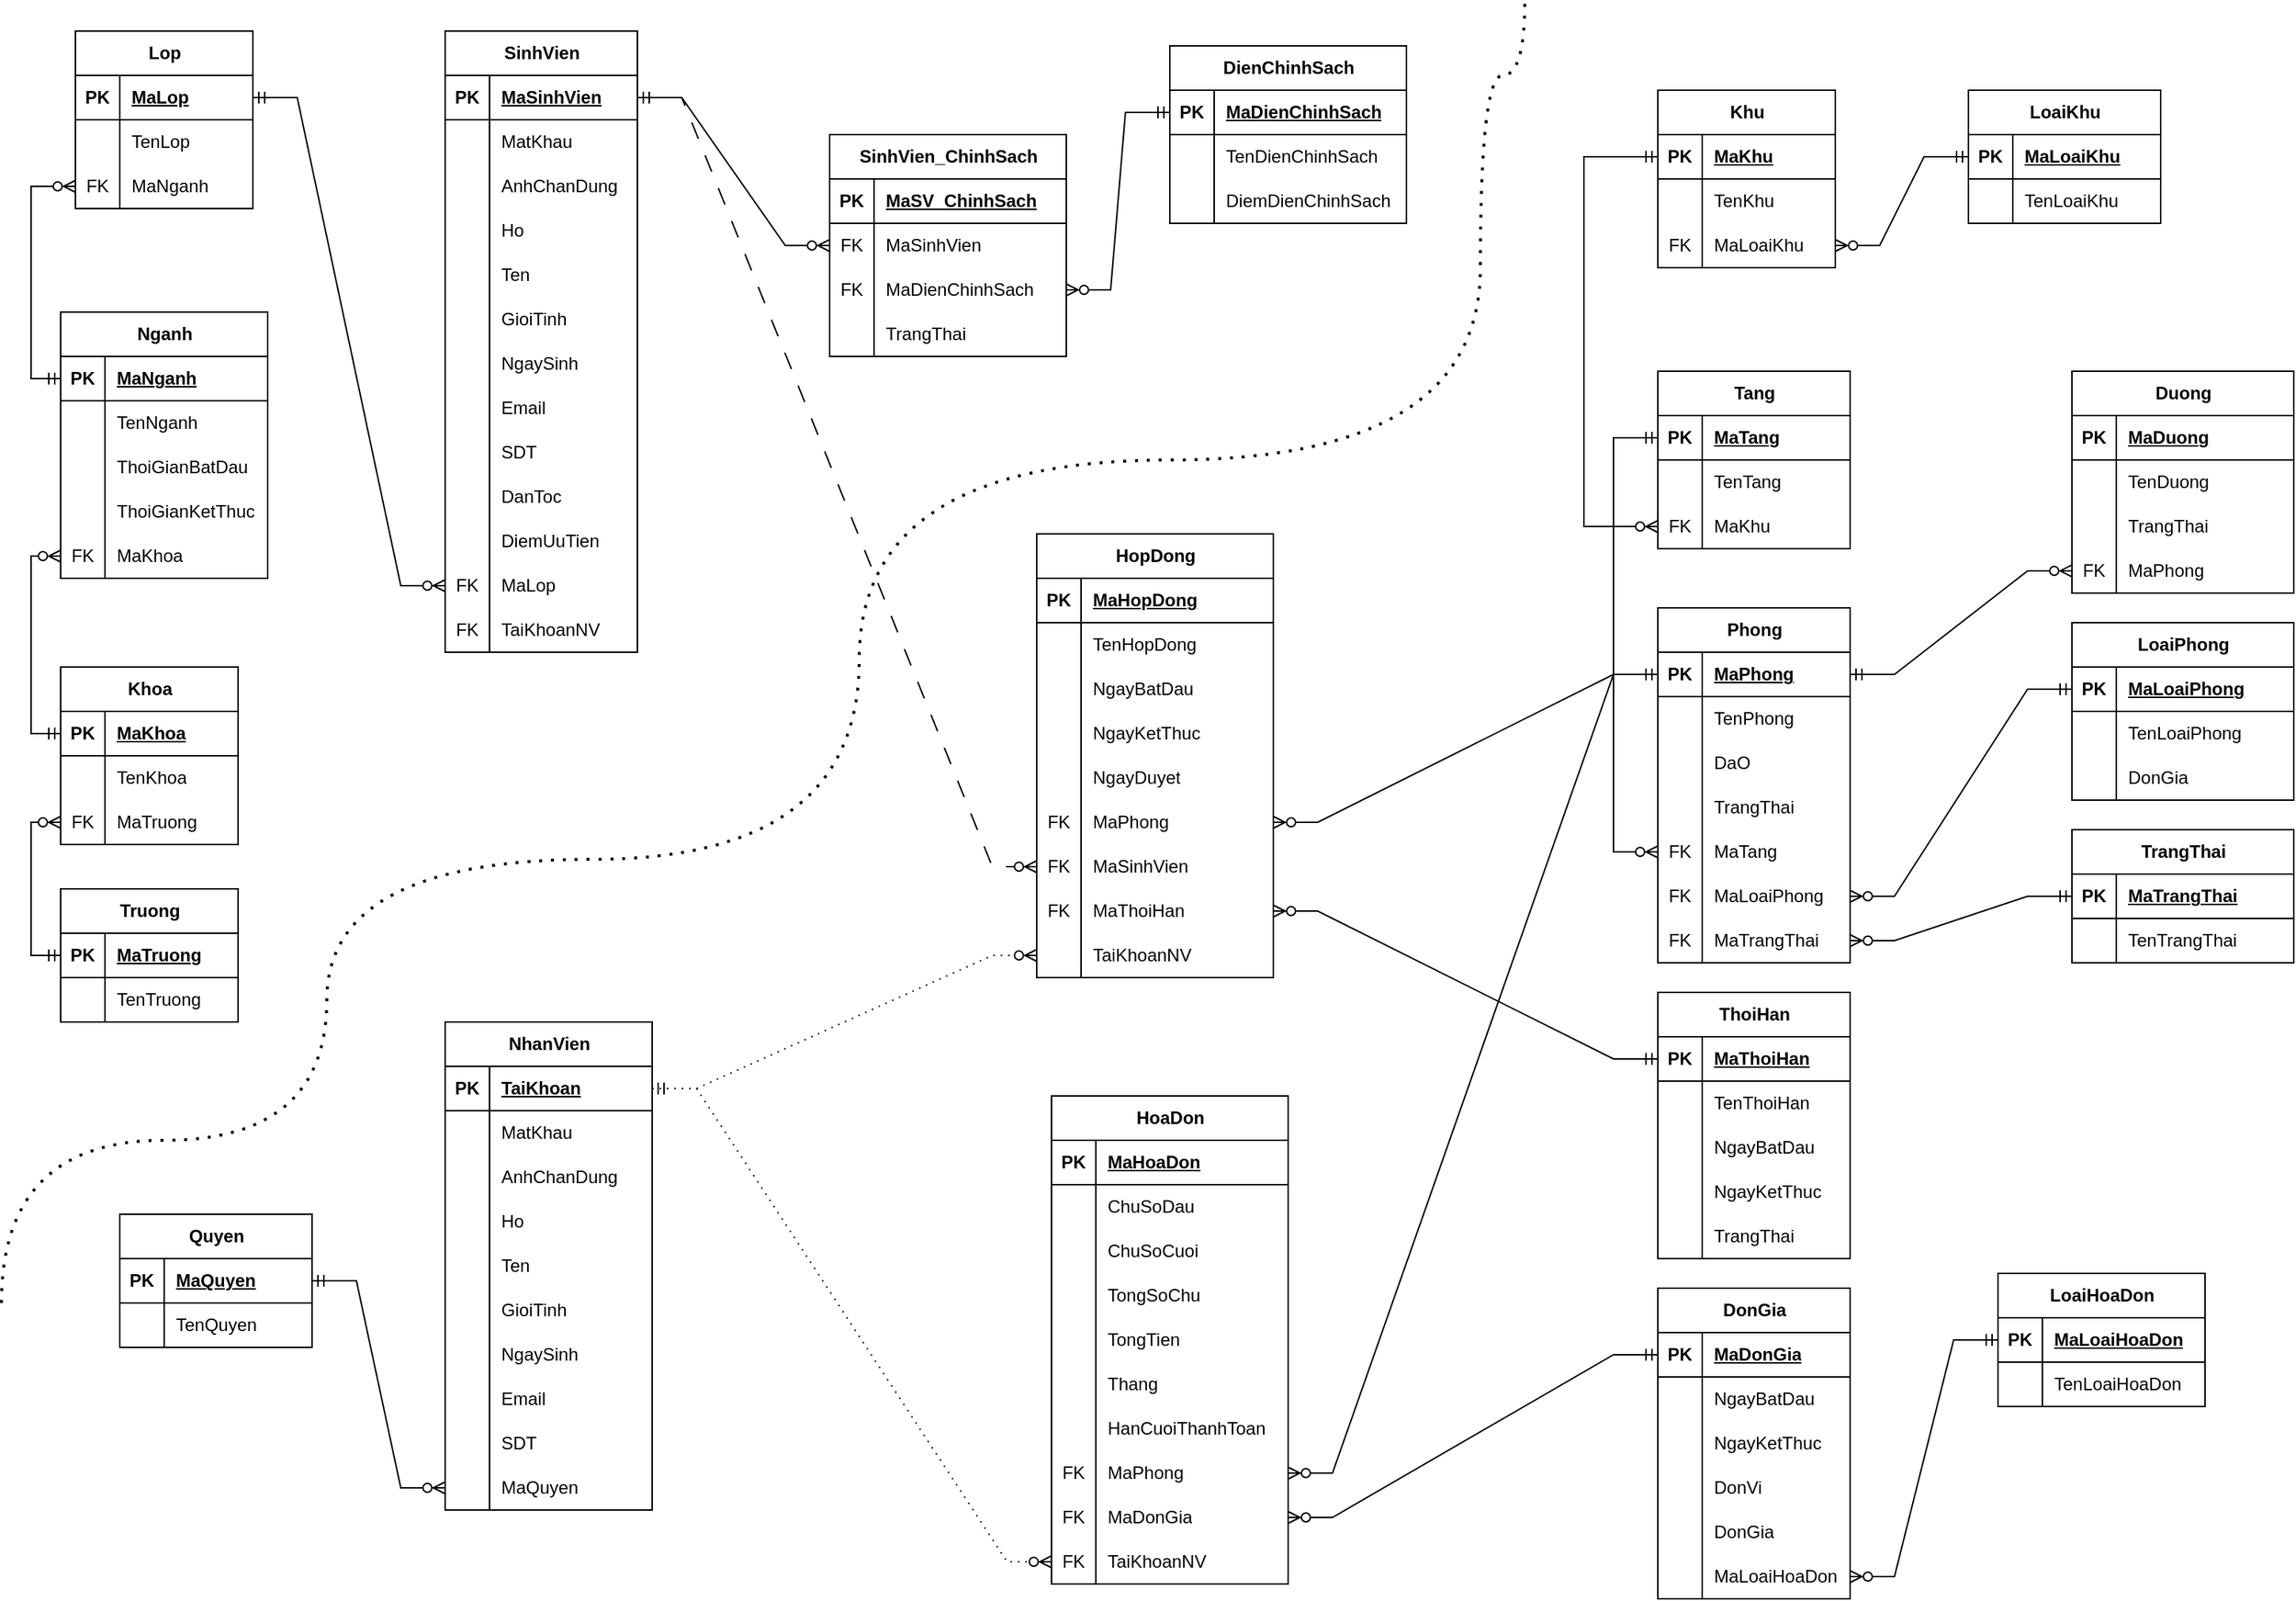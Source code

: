 <mxfile version="22.1.2" type="device">
  <diagram name="Page-1" id="NGoA9Q3mKW5ma4Yjql0Q">
    <mxGraphModel dx="2819" dy="2084" grid="1" gridSize="10" guides="1" tooltips="1" connect="1" arrows="1" fold="1" page="1" pageScale="1" pageWidth="850" pageHeight="1100" math="0" shadow="0">
      <root>
        <mxCell id="0" />
        <mxCell id="1" parent="0" />
        <mxCell id="8pi0NcRubk-EByAuQ9ci-1" value="SinhVien" style="shape=table;startSize=30;container=1;collapsible=1;childLayout=tableLayout;fixedRows=1;rowLines=0;fontStyle=1;align=center;resizeLast=1;html=1;" parent="1" vertex="1">
          <mxGeometry x="-260" y="-30" width="130" height="420" as="geometry" />
        </mxCell>
        <mxCell id="8pi0NcRubk-EByAuQ9ci-2" value="" style="shape=tableRow;horizontal=0;startSize=0;swimlaneHead=0;swimlaneBody=0;fillColor=none;collapsible=0;dropTarget=0;points=[[0,0.5],[1,0.5]];portConstraint=eastwest;top=0;left=0;right=0;bottom=1;" parent="8pi0NcRubk-EByAuQ9ci-1" vertex="1">
          <mxGeometry y="30" width="130" height="30" as="geometry" />
        </mxCell>
        <mxCell id="8pi0NcRubk-EByAuQ9ci-3" value="PK" style="shape=partialRectangle;connectable=0;fillColor=none;top=0;left=0;bottom=0;right=0;fontStyle=1;overflow=hidden;whiteSpace=wrap;html=1;" parent="8pi0NcRubk-EByAuQ9ci-2" vertex="1">
          <mxGeometry width="30" height="30" as="geometry">
            <mxRectangle width="30" height="30" as="alternateBounds" />
          </mxGeometry>
        </mxCell>
        <mxCell id="8pi0NcRubk-EByAuQ9ci-4" value="MaSinhVien" style="shape=partialRectangle;connectable=0;fillColor=none;top=0;left=0;bottom=0;right=0;align=left;spacingLeft=6;fontStyle=5;overflow=hidden;whiteSpace=wrap;html=1;" parent="8pi0NcRubk-EByAuQ9ci-2" vertex="1">
          <mxGeometry x="30" width="100" height="30" as="geometry">
            <mxRectangle width="100" height="30" as="alternateBounds" />
          </mxGeometry>
        </mxCell>
        <mxCell id="ks2Uuf_ObVoHoWPeJOBZ-130" value="" style="shape=tableRow;horizontal=0;startSize=0;swimlaneHead=0;swimlaneBody=0;fillColor=none;collapsible=0;dropTarget=0;points=[[0,0.5],[1,0.5]];portConstraint=eastwest;top=0;left=0;right=0;bottom=0;" parent="8pi0NcRubk-EByAuQ9ci-1" vertex="1">
          <mxGeometry y="60" width="130" height="30" as="geometry" />
        </mxCell>
        <mxCell id="ks2Uuf_ObVoHoWPeJOBZ-131" value="" style="shape=partialRectangle;connectable=0;fillColor=none;top=0;left=0;bottom=0;right=0;editable=1;overflow=hidden;whiteSpace=wrap;html=1;" parent="ks2Uuf_ObVoHoWPeJOBZ-130" vertex="1">
          <mxGeometry width="30" height="30" as="geometry">
            <mxRectangle width="30" height="30" as="alternateBounds" />
          </mxGeometry>
        </mxCell>
        <mxCell id="ks2Uuf_ObVoHoWPeJOBZ-132" value="MatKhau" style="shape=partialRectangle;connectable=0;fillColor=none;top=0;left=0;bottom=0;right=0;align=left;spacingLeft=6;overflow=hidden;whiteSpace=wrap;html=1;" parent="ks2Uuf_ObVoHoWPeJOBZ-130" vertex="1">
          <mxGeometry x="30" width="100" height="30" as="geometry">
            <mxRectangle width="100" height="30" as="alternateBounds" />
          </mxGeometry>
        </mxCell>
        <mxCell id="PvwFtb231-YEojbcMisW-4" value="" style="shape=tableRow;horizontal=0;startSize=0;swimlaneHead=0;swimlaneBody=0;fillColor=none;collapsible=0;dropTarget=0;points=[[0,0.5],[1,0.5]];portConstraint=eastwest;top=0;left=0;right=0;bottom=0;" parent="8pi0NcRubk-EByAuQ9ci-1" vertex="1">
          <mxGeometry y="90" width="130" height="30" as="geometry" />
        </mxCell>
        <mxCell id="PvwFtb231-YEojbcMisW-5" value="" style="shape=partialRectangle;connectable=0;fillColor=none;top=0;left=0;bottom=0;right=0;editable=1;overflow=hidden;whiteSpace=wrap;html=1;" parent="PvwFtb231-YEojbcMisW-4" vertex="1">
          <mxGeometry width="30" height="30" as="geometry">
            <mxRectangle width="30" height="30" as="alternateBounds" />
          </mxGeometry>
        </mxCell>
        <mxCell id="PvwFtb231-YEojbcMisW-6" value="AnhChanDung" style="shape=partialRectangle;connectable=0;fillColor=none;top=0;left=0;bottom=0;right=0;align=left;spacingLeft=6;overflow=hidden;whiteSpace=wrap;html=1;" parent="PvwFtb231-YEojbcMisW-4" vertex="1">
          <mxGeometry x="30" width="100" height="30" as="geometry">
            <mxRectangle width="100" height="30" as="alternateBounds" />
          </mxGeometry>
        </mxCell>
        <mxCell id="8pi0NcRubk-EByAuQ9ci-5" value="" style="shape=tableRow;horizontal=0;startSize=0;swimlaneHead=0;swimlaneBody=0;fillColor=none;collapsible=0;dropTarget=0;points=[[0,0.5],[1,0.5]];portConstraint=eastwest;top=0;left=0;right=0;bottom=0;" parent="8pi0NcRubk-EByAuQ9ci-1" vertex="1">
          <mxGeometry y="120" width="130" height="30" as="geometry" />
        </mxCell>
        <mxCell id="8pi0NcRubk-EByAuQ9ci-6" value="" style="shape=partialRectangle;connectable=0;fillColor=none;top=0;left=0;bottom=0;right=0;editable=1;overflow=hidden;whiteSpace=wrap;html=1;" parent="8pi0NcRubk-EByAuQ9ci-5" vertex="1">
          <mxGeometry width="30" height="30" as="geometry">
            <mxRectangle width="30" height="30" as="alternateBounds" />
          </mxGeometry>
        </mxCell>
        <mxCell id="8pi0NcRubk-EByAuQ9ci-7" value="Ho" style="shape=partialRectangle;connectable=0;fillColor=none;top=0;left=0;bottom=0;right=0;align=left;spacingLeft=6;overflow=hidden;whiteSpace=wrap;html=1;" parent="8pi0NcRubk-EByAuQ9ci-5" vertex="1">
          <mxGeometry x="30" width="100" height="30" as="geometry">
            <mxRectangle width="100" height="30" as="alternateBounds" />
          </mxGeometry>
        </mxCell>
        <mxCell id="PvwFtb231-YEojbcMisW-7" value="" style="shape=tableRow;horizontal=0;startSize=0;swimlaneHead=0;swimlaneBody=0;fillColor=none;collapsible=0;dropTarget=0;points=[[0,0.5],[1,0.5]];portConstraint=eastwest;top=0;left=0;right=0;bottom=0;" parent="8pi0NcRubk-EByAuQ9ci-1" vertex="1">
          <mxGeometry y="150" width="130" height="30" as="geometry" />
        </mxCell>
        <mxCell id="PvwFtb231-YEojbcMisW-8" value="" style="shape=partialRectangle;connectable=0;fillColor=none;top=0;left=0;bottom=0;right=0;editable=1;overflow=hidden;whiteSpace=wrap;html=1;" parent="PvwFtb231-YEojbcMisW-7" vertex="1">
          <mxGeometry width="30" height="30" as="geometry">
            <mxRectangle width="30" height="30" as="alternateBounds" />
          </mxGeometry>
        </mxCell>
        <mxCell id="PvwFtb231-YEojbcMisW-9" value="Ten" style="shape=partialRectangle;connectable=0;fillColor=none;top=0;left=0;bottom=0;right=0;align=left;spacingLeft=6;overflow=hidden;whiteSpace=wrap;html=1;" parent="PvwFtb231-YEojbcMisW-7" vertex="1">
          <mxGeometry x="30" width="100" height="30" as="geometry">
            <mxRectangle width="100" height="30" as="alternateBounds" />
          </mxGeometry>
        </mxCell>
        <mxCell id="8pi0NcRubk-EByAuQ9ci-11" value="" style="shape=tableRow;horizontal=0;startSize=0;swimlaneHead=0;swimlaneBody=0;fillColor=none;collapsible=0;dropTarget=0;points=[[0,0.5],[1,0.5]];portConstraint=eastwest;top=0;left=0;right=0;bottom=0;" parent="8pi0NcRubk-EByAuQ9ci-1" vertex="1">
          <mxGeometry y="180" width="130" height="30" as="geometry" />
        </mxCell>
        <mxCell id="8pi0NcRubk-EByAuQ9ci-12" value="" style="shape=partialRectangle;connectable=0;fillColor=none;top=0;left=0;bottom=0;right=0;editable=1;overflow=hidden;whiteSpace=wrap;html=1;" parent="8pi0NcRubk-EByAuQ9ci-11" vertex="1">
          <mxGeometry width="30" height="30" as="geometry">
            <mxRectangle width="30" height="30" as="alternateBounds" />
          </mxGeometry>
        </mxCell>
        <mxCell id="8pi0NcRubk-EByAuQ9ci-13" value="GioiTinh" style="shape=partialRectangle;connectable=0;fillColor=none;top=0;left=0;bottom=0;right=0;align=left;spacingLeft=6;overflow=hidden;whiteSpace=wrap;html=1;" parent="8pi0NcRubk-EByAuQ9ci-11" vertex="1">
          <mxGeometry x="30" width="100" height="30" as="geometry">
            <mxRectangle width="100" height="30" as="alternateBounds" />
          </mxGeometry>
        </mxCell>
        <mxCell id="8pi0NcRubk-EByAuQ9ci-8" value="" style="shape=tableRow;horizontal=0;startSize=0;swimlaneHead=0;swimlaneBody=0;fillColor=none;collapsible=0;dropTarget=0;points=[[0,0.5],[1,0.5]];portConstraint=eastwest;top=0;left=0;right=0;bottom=0;" parent="8pi0NcRubk-EByAuQ9ci-1" vertex="1">
          <mxGeometry y="210" width="130" height="30" as="geometry" />
        </mxCell>
        <mxCell id="8pi0NcRubk-EByAuQ9ci-9" value="" style="shape=partialRectangle;connectable=0;fillColor=none;top=0;left=0;bottom=0;right=0;editable=1;overflow=hidden;whiteSpace=wrap;html=1;" parent="8pi0NcRubk-EByAuQ9ci-8" vertex="1">
          <mxGeometry width="30" height="30" as="geometry">
            <mxRectangle width="30" height="30" as="alternateBounds" />
          </mxGeometry>
        </mxCell>
        <mxCell id="8pi0NcRubk-EByAuQ9ci-10" value="NgaySinh" style="shape=partialRectangle;connectable=0;fillColor=none;top=0;left=0;bottom=0;right=0;align=left;spacingLeft=6;overflow=hidden;whiteSpace=wrap;html=1;" parent="8pi0NcRubk-EByAuQ9ci-8" vertex="1">
          <mxGeometry x="30" width="100" height="30" as="geometry">
            <mxRectangle width="100" height="30" as="alternateBounds" />
          </mxGeometry>
        </mxCell>
        <mxCell id="PvwFtb231-YEojbcMisW-10" value="" style="shape=tableRow;horizontal=0;startSize=0;swimlaneHead=0;swimlaneBody=0;fillColor=none;collapsible=0;dropTarget=0;points=[[0,0.5],[1,0.5]];portConstraint=eastwest;top=0;left=0;right=0;bottom=0;" parent="8pi0NcRubk-EByAuQ9ci-1" vertex="1">
          <mxGeometry y="240" width="130" height="30" as="geometry" />
        </mxCell>
        <mxCell id="PvwFtb231-YEojbcMisW-11" value="" style="shape=partialRectangle;connectable=0;fillColor=none;top=0;left=0;bottom=0;right=0;editable=1;overflow=hidden;whiteSpace=wrap;html=1;" parent="PvwFtb231-YEojbcMisW-10" vertex="1">
          <mxGeometry width="30" height="30" as="geometry">
            <mxRectangle width="30" height="30" as="alternateBounds" />
          </mxGeometry>
        </mxCell>
        <mxCell id="PvwFtb231-YEojbcMisW-12" value="Email" style="shape=partialRectangle;connectable=0;fillColor=none;top=0;left=0;bottom=0;right=0;align=left;spacingLeft=6;overflow=hidden;whiteSpace=wrap;html=1;" parent="PvwFtb231-YEojbcMisW-10" vertex="1">
          <mxGeometry x="30" width="100" height="30" as="geometry">
            <mxRectangle width="100" height="30" as="alternateBounds" />
          </mxGeometry>
        </mxCell>
        <mxCell id="8pi0NcRubk-EByAuQ9ci-14" value="" style="shape=tableRow;horizontal=0;startSize=0;swimlaneHead=0;swimlaneBody=0;fillColor=none;collapsible=0;dropTarget=0;points=[[0,0.5],[1,0.5]];portConstraint=eastwest;top=0;left=0;right=0;bottom=0;" parent="8pi0NcRubk-EByAuQ9ci-1" vertex="1">
          <mxGeometry y="270" width="130" height="30" as="geometry" />
        </mxCell>
        <mxCell id="8pi0NcRubk-EByAuQ9ci-15" value="" style="shape=partialRectangle;connectable=0;fillColor=none;top=0;left=0;bottom=0;right=0;editable=1;overflow=hidden;whiteSpace=wrap;html=1;" parent="8pi0NcRubk-EByAuQ9ci-14" vertex="1">
          <mxGeometry width="30" height="30" as="geometry">
            <mxRectangle width="30" height="30" as="alternateBounds" />
          </mxGeometry>
        </mxCell>
        <mxCell id="8pi0NcRubk-EByAuQ9ci-16" value="SDT" style="shape=partialRectangle;connectable=0;fillColor=none;top=0;left=0;bottom=0;right=0;align=left;spacingLeft=6;overflow=hidden;whiteSpace=wrap;html=1;" parent="8pi0NcRubk-EByAuQ9ci-14" vertex="1">
          <mxGeometry x="30" width="100" height="30" as="geometry">
            <mxRectangle width="100" height="30" as="alternateBounds" />
          </mxGeometry>
        </mxCell>
        <mxCell id="ks2Uuf_ObVoHoWPeJOBZ-139" value="" style="shape=tableRow;horizontal=0;startSize=0;swimlaneHead=0;swimlaneBody=0;fillColor=none;collapsible=0;dropTarget=0;points=[[0,0.5],[1,0.5]];portConstraint=eastwest;top=0;left=0;right=0;bottom=0;" parent="8pi0NcRubk-EByAuQ9ci-1" vertex="1">
          <mxGeometry y="300" width="130" height="30" as="geometry" />
        </mxCell>
        <mxCell id="ks2Uuf_ObVoHoWPeJOBZ-140" value="" style="shape=partialRectangle;connectable=0;fillColor=none;top=0;left=0;bottom=0;right=0;editable=1;overflow=hidden;whiteSpace=wrap;html=1;" parent="ks2Uuf_ObVoHoWPeJOBZ-139" vertex="1">
          <mxGeometry width="30" height="30" as="geometry">
            <mxRectangle width="30" height="30" as="alternateBounds" />
          </mxGeometry>
        </mxCell>
        <mxCell id="ks2Uuf_ObVoHoWPeJOBZ-141" value="DanToc" style="shape=partialRectangle;connectable=0;fillColor=none;top=0;left=0;bottom=0;right=0;align=left;spacingLeft=6;overflow=hidden;whiteSpace=wrap;html=1;" parent="ks2Uuf_ObVoHoWPeJOBZ-139" vertex="1">
          <mxGeometry x="30" width="100" height="30" as="geometry">
            <mxRectangle width="100" height="30" as="alternateBounds" />
          </mxGeometry>
        </mxCell>
        <mxCell id="ks2Uuf_ObVoHoWPeJOBZ-133" value="" style="shape=tableRow;horizontal=0;startSize=0;swimlaneHead=0;swimlaneBody=0;fillColor=none;collapsible=0;dropTarget=0;points=[[0,0.5],[1,0.5]];portConstraint=eastwest;top=0;left=0;right=0;bottom=0;" parent="8pi0NcRubk-EByAuQ9ci-1" vertex="1">
          <mxGeometry y="330" width="130" height="30" as="geometry" />
        </mxCell>
        <mxCell id="ks2Uuf_ObVoHoWPeJOBZ-134" value="" style="shape=partialRectangle;connectable=0;fillColor=none;top=0;left=0;bottom=0;right=0;editable=1;overflow=hidden;whiteSpace=wrap;html=1;" parent="ks2Uuf_ObVoHoWPeJOBZ-133" vertex="1">
          <mxGeometry width="30" height="30" as="geometry">
            <mxRectangle width="30" height="30" as="alternateBounds" />
          </mxGeometry>
        </mxCell>
        <mxCell id="ks2Uuf_ObVoHoWPeJOBZ-135" value="DiemUuTien" style="shape=partialRectangle;connectable=0;fillColor=none;top=0;left=0;bottom=0;right=0;align=left;spacingLeft=6;overflow=hidden;whiteSpace=wrap;html=1;" parent="ks2Uuf_ObVoHoWPeJOBZ-133" vertex="1">
          <mxGeometry x="30" width="100" height="30" as="geometry">
            <mxRectangle width="100" height="30" as="alternateBounds" />
          </mxGeometry>
        </mxCell>
        <mxCell id="ks2Uuf_ObVoHoWPeJOBZ-220" value="" style="shape=tableRow;horizontal=0;startSize=0;swimlaneHead=0;swimlaneBody=0;fillColor=none;collapsible=0;dropTarget=0;points=[[0,0.5],[1,0.5]];portConstraint=eastwest;top=0;left=0;right=0;bottom=0;" parent="8pi0NcRubk-EByAuQ9ci-1" vertex="1">
          <mxGeometry y="360" width="130" height="30" as="geometry" />
        </mxCell>
        <mxCell id="ks2Uuf_ObVoHoWPeJOBZ-221" value="FK" style="shape=partialRectangle;connectable=0;fillColor=none;top=0;left=0;bottom=0;right=0;editable=1;overflow=hidden;whiteSpace=wrap;html=1;" parent="ks2Uuf_ObVoHoWPeJOBZ-220" vertex="1">
          <mxGeometry width="30" height="30" as="geometry">
            <mxRectangle width="30" height="30" as="alternateBounds" />
          </mxGeometry>
        </mxCell>
        <mxCell id="ks2Uuf_ObVoHoWPeJOBZ-222" value="MaLop" style="shape=partialRectangle;connectable=0;fillColor=none;top=0;left=0;bottom=0;right=0;align=left;spacingLeft=6;overflow=hidden;whiteSpace=wrap;html=1;" parent="ks2Uuf_ObVoHoWPeJOBZ-220" vertex="1">
          <mxGeometry x="30" width="100" height="30" as="geometry">
            <mxRectangle width="100" height="30" as="alternateBounds" />
          </mxGeometry>
        </mxCell>
        <mxCell id="ks2Uuf_ObVoHoWPeJOBZ-258" value="" style="shape=tableRow;horizontal=0;startSize=0;swimlaneHead=0;swimlaneBody=0;fillColor=none;collapsible=0;dropTarget=0;points=[[0,0.5],[1,0.5]];portConstraint=eastwest;top=0;left=0;right=0;bottom=0;" parent="8pi0NcRubk-EByAuQ9ci-1" vertex="1">
          <mxGeometry y="390" width="130" height="30" as="geometry" />
        </mxCell>
        <mxCell id="ks2Uuf_ObVoHoWPeJOBZ-259" value="FK" style="shape=partialRectangle;connectable=0;fillColor=none;top=0;left=0;bottom=0;right=0;editable=1;overflow=hidden;whiteSpace=wrap;html=1;" parent="ks2Uuf_ObVoHoWPeJOBZ-258" vertex="1">
          <mxGeometry width="30" height="30" as="geometry">
            <mxRectangle width="30" height="30" as="alternateBounds" />
          </mxGeometry>
        </mxCell>
        <mxCell id="ks2Uuf_ObVoHoWPeJOBZ-260" value="TaiKhoanNV" style="shape=partialRectangle;connectable=0;fillColor=none;top=0;left=0;bottom=0;right=0;align=left;spacingLeft=6;overflow=hidden;whiteSpace=wrap;html=1;" parent="ks2Uuf_ObVoHoWPeJOBZ-258" vertex="1">
          <mxGeometry x="30" width="100" height="30" as="geometry">
            <mxRectangle width="100" height="30" as="alternateBounds" />
          </mxGeometry>
        </mxCell>
        <mxCell id="8pi0NcRubk-EByAuQ9ci-23" value="ThoiHan" style="shape=table;startSize=30;container=1;collapsible=1;childLayout=tableLayout;fixedRows=1;rowLines=0;fontStyle=1;align=center;resizeLast=1;html=1;" parent="1" vertex="1">
          <mxGeometry x="560" y="620" width="130" height="180" as="geometry" />
        </mxCell>
        <mxCell id="8pi0NcRubk-EByAuQ9ci-24" value="" style="shape=tableRow;horizontal=0;startSize=0;swimlaneHead=0;swimlaneBody=0;fillColor=none;collapsible=0;dropTarget=0;points=[[0,0.5],[1,0.5]];portConstraint=eastwest;top=0;left=0;right=0;bottom=1;" parent="8pi0NcRubk-EByAuQ9ci-23" vertex="1">
          <mxGeometry y="30" width="130" height="30" as="geometry" />
        </mxCell>
        <mxCell id="8pi0NcRubk-EByAuQ9ci-25" value="PK" style="shape=partialRectangle;connectable=0;fillColor=none;top=0;left=0;bottom=0;right=0;fontStyle=1;overflow=hidden;whiteSpace=wrap;html=1;" parent="8pi0NcRubk-EByAuQ9ci-24" vertex="1">
          <mxGeometry width="30" height="30" as="geometry">
            <mxRectangle width="30" height="30" as="alternateBounds" />
          </mxGeometry>
        </mxCell>
        <mxCell id="8pi0NcRubk-EByAuQ9ci-26" value="MaThoiHan" style="shape=partialRectangle;connectable=0;fillColor=none;top=0;left=0;bottom=0;right=0;align=left;spacingLeft=6;fontStyle=5;overflow=hidden;whiteSpace=wrap;html=1;" parent="8pi0NcRubk-EByAuQ9ci-24" vertex="1">
          <mxGeometry x="30" width="100" height="30" as="geometry">
            <mxRectangle width="100" height="30" as="alternateBounds" />
          </mxGeometry>
        </mxCell>
        <mxCell id="8pi0NcRubk-EByAuQ9ci-27" value="" style="shape=tableRow;horizontal=0;startSize=0;swimlaneHead=0;swimlaneBody=0;fillColor=none;collapsible=0;dropTarget=0;points=[[0,0.5],[1,0.5]];portConstraint=eastwest;top=0;left=0;right=0;bottom=0;" parent="8pi0NcRubk-EByAuQ9ci-23" vertex="1">
          <mxGeometry y="60" width="130" height="30" as="geometry" />
        </mxCell>
        <mxCell id="8pi0NcRubk-EByAuQ9ci-28" value="" style="shape=partialRectangle;connectable=0;fillColor=none;top=0;left=0;bottom=0;right=0;editable=1;overflow=hidden;whiteSpace=wrap;html=1;" parent="8pi0NcRubk-EByAuQ9ci-27" vertex="1">
          <mxGeometry width="30" height="30" as="geometry">
            <mxRectangle width="30" height="30" as="alternateBounds" />
          </mxGeometry>
        </mxCell>
        <mxCell id="8pi0NcRubk-EByAuQ9ci-29" value="TenThoiHan" style="shape=partialRectangle;connectable=0;fillColor=none;top=0;left=0;bottom=0;right=0;align=left;spacingLeft=6;overflow=hidden;whiteSpace=wrap;html=1;" parent="8pi0NcRubk-EByAuQ9ci-27" vertex="1">
          <mxGeometry x="30" width="100" height="30" as="geometry">
            <mxRectangle width="100" height="30" as="alternateBounds" />
          </mxGeometry>
        </mxCell>
        <mxCell id="8pi0NcRubk-EByAuQ9ci-30" value="" style="shape=tableRow;horizontal=0;startSize=0;swimlaneHead=0;swimlaneBody=0;fillColor=none;collapsible=0;dropTarget=0;points=[[0,0.5],[1,0.5]];portConstraint=eastwest;top=0;left=0;right=0;bottom=0;" parent="8pi0NcRubk-EByAuQ9ci-23" vertex="1">
          <mxGeometry y="90" width="130" height="30" as="geometry" />
        </mxCell>
        <mxCell id="8pi0NcRubk-EByAuQ9ci-31" value="" style="shape=partialRectangle;connectable=0;fillColor=none;top=0;left=0;bottom=0;right=0;editable=1;overflow=hidden;whiteSpace=wrap;html=1;" parent="8pi0NcRubk-EByAuQ9ci-30" vertex="1">
          <mxGeometry width="30" height="30" as="geometry">
            <mxRectangle width="30" height="30" as="alternateBounds" />
          </mxGeometry>
        </mxCell>
        <mxCell id="8pi0NcRubk-EByAuQ9ci-32" value="NgayBatDau" style="shape=partialRectangle;connectable=0;fillColor=none;top=0;left=0;bottom=0;right=0;align=left;spacingLeft=6;overflow=hidden;whiteSpace=wrap;html=1;" parent="8pi0NcRubk-EByAuQ9ci-30" vertex="1">
          <mxGeometry x="30" width="100" height="30" as="geometry">
            <mxRectangle width="100" height="30" as="alternateBounds" />
          </mxGeometry>
        </mxCell>
        <mxCell id="8pi0NcRubk-EByAuQ9ci-33" value="" style="shape=tableRow;horizontal=0;startSize=0;swimlaneHead=0;swimlaneBody=0;fillColor=none;collapsible=0;dropTarget=0;points=[[0,0.5],[1,0.5]];portConstraint=eastwest;top=0;left=0;right=0;bottom=0;" parent="8pi0NcRubk-EByAuQ9ci-23" vertex="1">
          <mxGeometry y="120" width="130" height="30" as="geometry" />
        </mxCell>
        <mxCell id="8pi0NcRubk-EByAuQ9ci-34" value="" style="shape=partialRectangle;connectable=0;fillColor=none;top=0;left=0;bottom=0;right=0;editable=1;overflow=hidden;whiteSpace=wrap;html=1;" parent="8pi0NcRubk-EByAuQ9ci-33" vertex="1">
          <mxGeometry width="30" height="30" as="geometry">
            <mxRectangle width="30" height="30" as="alternateBounds" />
          </mxGeometry>
        </mxCell>
        <mxCell id="8pi0NcRubk-EByAuQ9ci-35" value="NgayKetThuc" style="shape=partialRectangle;connectable=0;fillColor=none;top=0;left=0;bottom=0;right=0;align=left;spacingLeft=6;overflow=hidden;whiteSpace=wrap;html=1;" parent="8pi0NcRubk-EByAuQ9ci-33" vertex="1">
          <mxGeometry x="30" width="100" height="30" as="geometry">
            <mxRectangle width="100" height="30" as="alternateBounds" />
          </mxGeometry>
        </mxCell>
        <mxCell id="bdC18ij4g47AtTjQURNG-1" value="" style="shape=tableRow;horizontal=0;startSize=0;swimlaneHead=0;swimlaneBody=0;fillColor=none;collapsible=0;dropTarget=0;points=[[0,0.5],[1,0.5]];portConstraint=eastwest;top=0;left=0;right=0;bottom=0;" parent="8pi0NcRubk-EByAuQ9ci-23" vertex="1">
          <mxGeometry y="150" width="130" height="30" as="geometry" />
        </mxCell>
        <mxCell id="bdC18ij4g47AtTjQURNG-2" value="" style="shape=partialRectangle;connectable=0;fillColor=none;top=0;left=0;bottom=0;right=0;editable=1;overflow=hidden;whiteSpace=wrap;html=1;" parent="bdC18ij4g47AtTjQURNG-1" vertex="1">
          <mxGeometry width="30" height="30" as="geometry">
            <mxRectangle width="30" height="30" as="alternateBounds" />
          </mxGeometry>
        </mxCell>
        <mxCell id="bdC18ij4g47AtTjQURNG-3" value="TrangThai" style="shape=partialRectangle;connectable=0;fillColor=none;top=0;left=0;bottom=0;right=0;align=left;spacingLeft=6;overflow=hidden;whiteSpace=wrap;html=1;" parent="bdC18ij4g47AtTjQURNG-1" vertex="1">
          <mxGeometry x="30" width="100" height="30" as="geometry">
            <mxRectangle width="100" height="30" as="alternateBounds" />
          </mxGeometry>
        </mxCell>
        <mxCell id="8pi0NcRubk-EByAuQ9ci-39" value="Phong" style="shape=table;startSize=30;container=1;collapsible=1;childLayout=tableLayout;fixedRows=1;rowLines=0;fontStyle=1;align=center;resizeLast=1;html=1;" parent="1" vertex="1">
          <mxGeometry x="560" y="360" width="130" height="240" as="geometry" />
        </mxCell>
        <mxCell id="8pi0NcRubk-EByAuQ9ci-40" value="" style="shape=tableRow;horizontal=0;startSize=0;swimlaneHead=0;swimlaneBody=0;fillColor=none;collapsible=0;dropTarget=0;points=[[0,0.5],[1,0.5]];portConstraint=eastwest;top=0;left=0;right=0;bottom=1;" parent="8pi0NcRubk-EByAuQ9ci-39" vertex="1">
          <mxGeometry y="30" width="130" height="30" as="geometry" />
        </mxCell>
        <mxCell id="8pi0NcRubk-EByAuQ9ci-41" value="PK" style="shape=partialRectangle;connectable=0;fillColor=none;top=0;left=0;bottom=0;right=0;fontStyle=1;overflow=hidden;whiteSpace=wrap;html=1;" parent="8pi0NcRubk-EByAuQ9ci-40" vertex="1">
          <mxGeometry width="30" height="30" as="geometry">
            <mxRectangle width="30" height="30" as="alternateBounds" />
          </mxGeometry>
        </mxCell>
        <mxCell id="8pi0NcRubk-EByAuQ9ci-42" value="MaPhong" style="shape=partialRectangle;connectable=0;fillColor=none;top=0;left=0;bottom=0;right=0;align=left;spacingLeft=6;fontStyle=5;overflow=hidden;whiteSpace=wrap;html=1;" parent="8pi0NcRubk-EByAuQ9ci-40" vertex="1">
          <mxGeometry x="30" width="100" height="30" as="geometry">
            <mxRectangle width="100" height="30" as="alternateBounds" />
          </mxGeometry>
        </mxCell>
        <mxCell id="8pi0NcRubk-EByAuQ9ci-43" value="" style="shape=tableRow;horizontal=0;startSize=0;swimlaneHead=0;swimlaneBody=0;fillColor=none;collapsible=0;dropTarget=0;points=[[0,0.5],[1,0.5]];portConstraint=eastwest;top=0;left=0;right=0;bottom=0;" parent="8pi0NcRubk-EByAuQ9ci-39" vertex="1">
          <mxGeometry y="60" width="130" height="30" as="geometry" />
        </mxCell>
        <mxCell id="8pi0NcRubk-EByAuQ9ci-44" value="" style="shape=partialRectangle;connectable=0;fillColor=none;top=0;left=0;bottom=0;right=0;editable=1;overflow=hidden;whiteSpace=wrap;html=1;" parent="8pi0NcRubk-EByAuQ9ci-43" vertex="1">
          <mxGeometry width="30" height="30" as="geometry">
            <mxRectangle width="30" height="30" as="alternateBounds" />
          </mxGeometry>
        </mxCell>
        <mxCell id="8pi0NcRubk-EByAuQ9ci-45" value="TenPhong" style="shape=partialRectangle;connectable=0;fillColor=none;top=0;left=0;bottom=0;right=0;align=left;spacingLeft=6;overflow=hidden;whiteSpace=wrap;html=1;" parent="8pi0NcRubk-EByAuQ9ci-43" vertex="1">
          <mxGeometry x="30" width="100" height="30" as="geometry">
            <mxRectangle width="100" height="30" as="alternateBounds" />
          </mxGeometry>
        </mxCell>
        <mxCell id="8pi0NcRubk-EByAuQ9ci-46" value="" style="shape=tableRow;horizontal=0;startSize=0;swimlaneHead=0;swimlaneBody=0;fillColor=none;collapsible=0;dropTarget=0;points=[[0,0.5],[1,0.5]];portConstraint=eastwest;top=0;left=0;right=0;bottom=0;" parent="8pi0NcRubk-EByAuQ9ci-39" vertex="1">
          <mxGeometry y="90" width="130" height="30" as="geometry" />
        </mxCell>
        <mxCell id="8pi0NcRubk-EByAuQ9ci-47" value="" style="shape=partialRectangle;connectable=0;fillColor=none;top=0;left=0;bottom=0;right=0;editable=1;overflow=hidden;whiteSpace=wrap;html=1;" parent="8pi0NcRubk-EByAuQ9ci-46" vertex="1">
          <mxGeometry width="30" height="30" as="geometry">
            <mxRectangle width="30" height="30" as="alternateBounds" />
          </mxGeometry>
        </mxCell>
        <mxCell id="8pi0NcRubk-EByAuQ9ci-48" value="DaO" style="shape=partialRectangle;connectable=0;fillColor=none;top=0;left=0;bottom=0;right=0;align=left;spacingLeft=6;overflow=hidden;whiteSpace=wrap;html=1;" parent="8pi0NcRubk-EByAuQ9ci-46" vertex="1">
          <mxGeometry x="30" width="100" height="30" as="geometry">
            <mxRectangle width="100" height="30" as="alternateBounds" />
          </mxGeometry>
        </mxCell>
        <mxCell id="ks2Uuf_ObVoHoWPeJOBZ-18" value="" style="shape=tableRow;horizontal=0;startSize=0;swimlaneHead=0;swimlaneBody=0;fillColor=none;collapsible=0;dropTarget=0;points=[[0,0.5],[1,0.5]];portConstraint=eastwest;top=0;left=0;right=0;bottom=0;" parent="8pi0NcRubk-EByAuQ9ci-39" vertex="1">
          <mxGeometry y="120" width="130" height="30" as="geometry" />
        </mxCell>
        <mxCell id="ks2Uuf_ObVoHoWPeJOBZ-19" value="" style="shape=partialRectangle;connectable=0;fillColor=none;top=0;left=0;bottom=0;right=0;editable=1;overflow=hidden;whiteSpace=wrap;html=1;" parent="ks2Uuf_ObVoHoWPeJOBZ-18" vertex="1">
          <mxGeometry width="30" height="30" as="geometry">
            <mxRectangle width="30" height="30" as="alternateBounds" />
          </mxGeometry>
        </mxCell>
        <mxCell id="ks2Uuf_ObVoHoWPeJOBZ-20" value="TrangThai" style="shape=partialRectangle;connectable=0;fillColor=none;top=0;left=0;bottom=0;right=0;align=left;spacingLeft=6;overflow=hidden;whiteSpace=wrap;html=1;" parent="ks2Uuf_ObVoHoWPeJOBZ-18" vertex="1">
          <mxGeometry x="30" width="100" height="30" as="geometry">
            <mxRectangle width="100" height="30" as="alternateBounds" />
          </mxGeometry>
        </mxCell>
        <mxCell id="ks2Uuf_ObVoHoWPeJOBZ-31" value="" style="shape=tableRow;horizontal=0;startSize=0;swimlaneHead=0;swimlaneBody=0;fillColor=none;collapsible=0;dropTarget=0;points=[[0,0.5],[1,0.5]];portConstraint=eastwest;top=0;left=0;right=0;bottom=0;" parent="8pi0NcRubk-EByAuQ9ci-39" vertex="1">
          <mxGeometry y="150" width="130" height="30" as="geometry" />
        </mxCell>
        <mxCell id="ks2Uuf_ObVoHoWPeJOBZ-32" value="FK" style="shape=partialRectangle;connectable=0;fillColor=none;top=0;left=0;bottom=0;right=0;editable=1;overflow=hidden;whiteSpace=wrap;html=1;" parent="ks2Uuf_ObVoHoWPeJOBZ-31" vertex="1">
          <mxGeometry width="30" height="30" as="geometry">
            <mxRectangle width="30" height="30" as="alternateBounds" />
          </mxGeometry>
        </mxCell>
        <mxCell id="ks2Uuf_ObVoHoWPeJOBZ-33" value="MaTang" style="shape=partialRectangle;connectable=0;fillColor=none;top=0;left=0;bottom=0;right=0;align=left;spacingLeft=6;overflow=hidden;whiteSpace=wrap;html=1;" parent="ks2Uuf_ObVoHoWPeJOBZ-31" vertex="1">
          <mxGeometry x="30" width="100" height="30" as="geometry">
            <mxRectangle width="100" height="30" as="alternateBounds" />
          </mxGeometry>
        </mxCell>
        <mxCell id="8pi0NcRubk-EByAuQ9ci-52" value="" style="shape=tableRow;horizontal=0;startSize=0;swimlaneHead=0;swimlaneBody=0;fillColor=none;collapsible=0;dropTarget=0;points=[[0,0.5],[1,0.5]];portConstraint=eastwest;top=0;left=0;right=0;bottom=0;" parent="8pi0NcRubk-EByAuQ9ci-39" vertex="1">
          <mxGeometry y="180" width="130" height="30" as="geometry" />
        </mxCell>
        <mxCell id="8pi0NcRubk-EByAuQ9ci-53" value="FK" style="shape=partialRectangle;connectable=0;fillColor=none;top=0;left=0;bottom=0;right=0;editable=1;overflow=hidden;whiteSpace=wrap;html=1;" parent="8pi0NcRubk-EByAuQ9ci-52" vertex="1">
          <mxGeometry width="30" height="30" as="geometry">
            <mxRectangle width="30" height="30" as="alternateBounds" />
          </mxGeometry>
        </mxCell>
        <mxCell id="8pi0NcRubk-EByAuQ9ci-54" value="MaLoaiPhong" style="shape=partialRectangle;connectable=0;fillColor=none;top=0;left=0;bottom=0;right=0;align=left;spacingLeft=6;overflow=hidden;whiteSpace=wrap;html=1;" parent="8pi0NcRubk-EByAuQ9ci-52" vertex="1">
          <mxGeometry x="30" width="100" height="30" as="geometry">
            <mxRectangle width="100" height="30" as="alternateBounds" />
          </mxGeometry>
        </mxCell>
        <mxCell id="ks2Uuf_ObVoHoWPeJOBZ-28" value="" style="shape=tableRow;horizontal=0;startSize=0;swimlaneHead=0;swimlaneBody=0;fillColor=none;collapsible=0;dropTarget=0;points=[[0,0.5],[1,0.5]];portConstraint=eastwest;top=0;left=0;right=0;bottom=0;" parent="8pi0NcRubk-EByAuQ9ci-39" vertex="1">
          <mxGeometry y="210" width="130" height="30" as="geometry" />
        </mxCell>
        <mxCell id="ks2Uuf_ObVoHoWPeJOBZ-29" value="FK" style="shape=partialRectangle;connectable=0;fillColor=none;top=0;left=0;bottom=0;right=0;editable=1;overflow=hidden;whiteSpace=wrap;html=1;" parent="ks2Uuf_ObVoHoWPeJOBZ-28" vertex="1">
          <mxGeometry width="30" height="30" as="geometry">
            <mxRectangle width="30" height="30" as="alternateBounds" />
          </mxGeometry>
        </mxCell>
        <mxCell id="ks2Uuf_ObVoHoWPeJOBZ-30" value="MaTrangThai" style="shape=partialRectangle;connectable=0;fillColor=none;top=0;left=0;bottom=0;right=0;align=left;spacingLeft=6;overflow=hidden;whiteSpace=wrap;html=1;" parent="ks2Uuf_ObVoHoWPeJOBZ-28" vertex="1">
          <mxGeometry x="30" width="100" height="30" as="geometry">
            <mxRectangle width="100" height="30" as="alternateBounds" />
          </mxGeometry>
        </mxCell>
        <mxCell id="8pi0NcRubk-EByAuQ9ci-55" value="Tang" style="shape=table;startSize=30;container=1;collapsible=1;childLayout=tableLayout;fixedRows=1;rowLines=0;fontStyle=1;align=center;resizeLast=1;html=1;" parent="1" vertex="1">
          <mxGeometry x="560" y="200" width="130" height="120" as="geometry" />
        </mxCell>
        <mxCell id="8pi0NcRubk-EByAuQ9ci-56" value="" style="shape=tableRow;horizontal=0;startSize=0;swimlaneHead=0;swimlaneBody=0;fillColor=none;collapsible=0;dropTarget=0;points=[[0,0.5],[1,0.5]];portConstraint=eastwest;top=0;left=0;right=0;bottom=1;" parent="8pi0NcRubk-EByAuQ9ci-55" vertex="1">
          <mxGeometry y="30" width="130" height="30" as="geometry" />
        </mxCell>
        <mxCell id="8pi0NcRubk-EByAuQ9ci-57" value="PK" style="shape=partialRectangle;connectable=0;fillColor=none;top=0;left=0;bottom=0;right=0;fontStyle=1;overflow=hidden;whiteSpace=wrap;html=1;" parent="8pi0NcRubk-EByAuQ9ci-56" vertex="1">
          <mxGeometry width="30" height="30" as="geometry">
            <mxRectangle width="30" height="30" as="alternateBounds" />
          </mxGeometry>
        </mxCell>
        <mxCell id="8pi0NcRubk-EByAuQ9ci-58" value="MaTang" style="shape=partialRectangle;connectable=0;fillColor=none;top=0;left=0;bottom=0;right=0;align=left;spacingLeft=6;fontStyle=5;overflow=hidden;whiteSpace=wrap;html=1;" parent="8pi0NcRubk-EByAuQ9ci-56" vertex="1">
          <mxGeometry x="30" width="100" height="30" as="geometry">
            <mxRectangle width="100" height="30" as="alternateBounds" />
          </mxGeometry>
        </mxCell>
        <mxCell id="8pi0NcRubk-EByAuQ9ci-59" value="" style="shape=tableRow;horizontal=0;startSize=0;swimlaneHead=0;swimlaneBody=0;fillColor=none;collapsible=0;dropTarget=0;points=[[0,0.5],[1,0.5]];portConstraint=eastwest;top=0;left=0;right=0;bottom=0;" parent="8pi0NcRubk-EByAuQ9ci-55" vertex="1">
          <mxGeometry y="60" width="130" height="30" as="geometry" />
        </mxCell>
        <mxCell id="8pi0NcRubk-EByAuQ9ci-60" value="" style="shape=partialRectangle;connectable=0;fillColor=none;top=0;left=0;bottom=0;right=0;editable=1;overflow=hidden;whiteSpace=wrap;html=1;" parent="8pi0NcRubk-EByAuQ9ci-59" vertex="1">
          <mxGeometry width="30" height="30" as="geometry">
            <mxRectangle width="30" height="30" as="alternateBounds" />
          </mxGeometry>
        </mxCell>
        <mxCell id="8pi0NcRubk-EByAuQ9ci-61" value="TenTang" style="shape=partialRectangle;connectable=0;fillColor=none;top=0;left=0;bottom=0;right=0;align=left;spacingLeft=6;overflow=hidden;whiteSpace=wrap;html=1;" parent="8pi0NcRubk-EByAuQ9ci-59" vertex="1">
          <mxGeometry x="30" width="100" height="30" as="geometry">
            <mxRectangle width="100" height="30" as="alternateBounds" />
          </mxGeometry>
        </mxCell>
        <mxCell id="ks2Uuf_ObVoHoWPeJOBZ-37" value="" style="shape=tableRow;horizontal=0;startSize=0;swimlaneHead=0;swimlaneBody=0;fillColor=none;collapsible=0;dropTarget=0;points=[[0,0.5],[1,0.5]];portConstraint=eastwest;top=0;left=0;right=0;bottom=0;" parent="8pi0NcRubk-EByAuQ9ci-55" vertex="1">
          <mxGeometry y="90" width="130" height="30" as="geometry" />
        </mxCell>
        <mxCell id="ks2Uuf_ObVoHoWPeJOBZ-38" value="FK" style="shape=partialRectangle;connectable=0;fillColor=none;top=0;left=0;bottom=0;right=0;editable=1;overflow=hidden;whiteSpace=wrap;html=1;" parent="ks2Uuf_ObVoHoWPeJOBZ-37" vertex="1">
          <mxGeometry width="30" height="30" as="geometry">
            <mxRectangle width="30" height="30" as="alternateBounds" />
          </mxGeometry>
        </mxCell>
        <mxCell id="ks2Uuf_ObVoHoWPeJOBZ-39" value="MaKhu" style="shape=partialRectangle;connectable=0;fillColor=none;top=0;left=0;bottom=0;right=0;align=left;spacingLeft=6;overflow=hidden;whiteSpace=wrap;html=1;" parent="ks2Uuf_ObVoHoWPeJOBZ-37" vertex="1">
          <mxGeometry x="30" width="100" height="30" as="geometry">
            <mxRectangle width="100" height="30" as="alternateBounds" />
          </mxGeometry>
        </mxCell>
        <mxCell id="8pi0NcRubk-EByAuQ9ci-87" value="LoaiPhong" style="shape=table;startSize=30;container=1;collapsible=1;childLayout=tableLayout;fixedRows=1;rowLines=0;fontStyle=1;align=center;resizeLast=1;html=1;" parent="1" vertex="1">
          <mxGeometry x="840" y="370" width="150" height="120" as="geometry" />
        </mxCell>
        <mxCell id="8pi0NcRubk-EByAuQ9ci-88" value="" style="shape=tableRow;horizontal=0;startSize=0;swimlaneHead=0;swimlaneBody=0;fillColor=none;collapsible=0;dropTarget=0;points=[[0,0.5],[1,0.5]];portConstraint=eastwest;top=0;left=0;right=0;bottom=1;" parent="8pi0NcRubk-EByAuQ9ci-87" vertex="1">
          <mxGeometry y="30" width="150" height="30" as="geometry" />
        </mxCell>
        <mxCell id="8pi0NcRubk-EByAuQ9ci-89" value="PK" style="shape=partialRectangle;connectable=0;fillColor=none;top=0;left=0;bottom=0;right=0;fontStyle=1;overflow=hidden;whiteSpace=wrap;html=1;" parent="8pi0NcRubk-EByAuQ9ci-88" vertex="1">
          <mxGeometry width="30" height="30" as="geometry">
            <mxRectangle width="30" height="30" as="alternateBounds" />
          </mxGeometry>
        </mxCell>
        <mxCell id="8pi0NcRubk-EByAuQ9ci-90" value="MaLoaiPhong" style="shape=partialRectangle;connectable=0;fillColor=none;top=0;left=0;bottom=0;right=0;align=left;spacingLeft=6;fontStyle=5;overflow=hidden;whiteSpace=wrap;html=1;" parent="8pi0NcRubk-EByAuQ9ci-88" vertex="1">
          <mxGeometry x="30" width="120" height="30" as="geometry">
            <mxRectangle width="120" height="30" as="alternateBounds" />
          </mxGeometry>
        </mxCell>
        <mxCell id="8pi0NcRubk-EByAuQ9ci-91" value="" style="shape=tableRow;horizontal=0;startSize=0;swimlaneHead=0;swimlaneBody=0;fillColor=none;collapsible=0;dropTarget=0;points=[[0,0.5],[1,0.5]];portConstraint=eastwest;top=0;left=0;right=0;bottom=0;" parent="8pi0NcRubk-EByAuQ9ci-87" vertex="1">
          <mxGeometry y="60" width="150" height="30" as="geometry" />
        </mxCell>
        <mxCell id="8pi0NcRubk-EByAuQ9ci-92" value="" style="shape=partialRectangle;connectable=0;fillColor=none;top=0;left=0;bottom=0;right=0;editable=1;overflow=hidden;whiteSpace=wrap;html=1;" parent="8pi0NcRubk-EByAuQ9ci-91" vertex="1">
          <mxGeometry width="30" height="30" as="geometry">
            <mxRectangle width="30" height="30" as="alternateBounds" />
          </mxGeometry>
        </mxCell>
        <mxCell id="8pi0NcRubk-EByAuQ9ci-93" value="TenLoaiPhong" style="shape=partialRectangle;connectable=0;fillColor=none;top=0;left=0;bottom=0;right=0;align=left;spacingLeft=6;overflow=hidden;whiteSpace=wrap;html=1;" parent="8pi0NcRubk-EByAuQ9ci-91" vertex="1">
          <mxGeometry x="30" width="120" height="30" as="geometry">
            <mxRectangle width="120" height="30" as="alternateBounds" />
          </mxGeometry>
        </mxCell>
        <mxCell id="ks2Uuf_ObVoHoWPeJOBZ-58" value="" style="shape=tableRow;horizontal=0;startSize=0;swimlaneHead=0;swimlaneBody=0;fillColor=none;collapsible=0;dropTarget=0;points=[[0,0.5],[1,0.5]];portConstraint=eastwest;top=0;left=0;right=0;bottom=0;" parent="8pi0NcRubk-EByAuQ9ci-87" vertex="1">
          <mxGeometry y="90" width="150" height="30" as="geometry" />
        </mxCell>
        <mxCell id="ks2Uuf_ObVoHoWPeJOBZ-59" value="" style="shape=partialRectangle;connectable=0;fillColor=none;top=0;left=0;bottom=0;right=0;editable=1;overflow=hidden;whiteSpace=wrap;html=1;" parent="ks2Uuf_ObVoHoWPeJOBZ-58" vertex="1">
          <mxGeometry width="30" height="30" as="geometry">
            <mxRectangle width="30" height="30" as="alternateBounds" />
          </mxGeometry>
        </mxCell>
        <mxCell id="ks2Uuf_ObVoHoWPeJOBZ-60" value="DonGia" style="shape=partialRectangle;connectable=0;fillColor=none;top=0;left=0;bottom=0;right=0;align=left;spacingLeft=6;overflow=hidden;whiteSpace=wrap;html=1;" parent="ks2Uuf_ObVoHoWPeJOBZ-58" vertex="1">
          <mxGeometry x="30" width="120" height="30" as="geometry">
            <mxRectangle width="120" height="30" as="alternateBounds" />
          </mxGeometry>
        </mxCell>
        <mxCell id="8pi0NcRubk-EByAuQ9ci-94" value="Khu" style="shape=table;startSize=30;container=1;collapsible=1;childLayout=tableLayout;fixedRows=1;rowLines=0;fontStyle=1;align=center;resizeLast=1;html=1;" parent="1" vertex="1">
          <mxGeometry x="560" y="10" width="120" height="120" as="geometry" />
        </mxCell>
        <mxCell id="8pi0NcRubk-EByAuQ9ci-95" value="" style="shape=tableRow;horizontal=0;startSize=0;swimlaneHead=0;swimlaneBody=0;fillColor=none;collapsible=0;dropTarget=0;points=[[0,0.5],[1,0.5]];portConstraint=eastwest;top=0;left=0;right=0;bottom=1;" parent="8pi0NcRubk-EByAuQ9ci-94" vertex="1">
          <mxGeometry y="30" width="120" height="30" as="geometry" />
        </mxCell>
        <mxCell id="8pi0NcRubk-EByAuQ9ci-96" value="PK" style="shape=partialRectangle;connectable=0;fillColor=none;top=0;left=0;bottom=0;right=0;fontStyle=1;overflow=hidden;whiteSpace=wrap;html=1;" parent="8pi0NcRubk-EByAuQ9ci-95" vertex="1">
          <mxGeometry width="30" height="30" as="geometry">
            <mxRectangle width="30" height="30" as="alternateBounds" />
          </mxGeometry>
        </mxCell>
        <mxCell id="8pi0NcRubk-EByAuQ9ci-97" value="MaKhu" style="shape=partialRectangle;connectable=0;fillColor=none;top=0;left=0;bottom=0;right=0;align=left;spacingLeft=6;fontStyle=5;overflow=hidden;whiteSpace=wrap;html=1;" parent="8pi0NcRubk-EByAuQ9ci-95" vertex="1">
          <mxGeometry x="30" width="90" height="30" as="geometry">
            <mxRectangle width="90" height="30" as="alternateBounds" />
          </mxGeometry>
        </mxCell>
        <mxCell id="8pi0NcRubk-EByAuQ9ci-98" value="" style="shape=tableRow;horizontal=0;startSize=0;swimlaneHead=0;swimlaneBody=0;fillColor=none;collapsible=0;dropTarget=0;points=[[0,0.5],[1,0.5]];portConstraint=eastwest;top=0;left=0;right=0;bottom=0;" parent="8pi0NcRubk-EByAuQ9ci-94" vertex="1">
          <mxGeometry y="60" width="120" height="30" as="geometry" />
        </mxCell>
        <mxCell id="8pi0NcRubk-EByAuQ9ci-99" value="" style="shape=partialRectangle;connectable=0;fillColor=none;top=0;left=0;bottom=0;right=0;editable=1;overflow=hidden;whiteSpace=wrap;html=1;" parent="8pi0NcRubk-EByAuQ9ci-98" vertex="1">
          <mxGeometry width="30" height="30" as="geometry">
            <mxRectangle width="30" height="30" as="alternateBounds" />
          </mxGeometry>
        </mxCell>
        <mxCell id="8pi0NcRubk-EByAuQ9ci-100" value="TenKhu" style="shape=partialRectangle;connectable=0;fillColor=none;top=0;left=0;bottom=0;right=0;align=left;spacingLeft=6;overflow=hidden;whiteSpace=wrap;html=1;" parent="8pi0NcRubk-EByAuQ9ci-98" vertex="1">
          <mxGeometry x="30" width="90" height="30" as="geometry">
            <mxRectangle width="90" height="30" as="alternateBounds" />
          </mxGeometry>
        </mxCell>
        <mxCell id="ks2Uuf_ObVoHoWPeJOBZ-40" value="" style="shape=tableRow;horizontal=0;startSize=0;swimlaneHead=0;swimlaneBody=0;fillColor=none;collapsible=0;dropTarget=0;points=[[0,0.5],[1,0.5]];portConstraint=eastwest;top=0;left=0;right=0;bottom=0;" parent="8pi0NcRubk-EByAuQ9ci-94" vertex="1">
          <mxGeometry y="90" width="120" height="30" as="geometry" />
        </mxCell>
        <mxCell id="ks2Uuf_ObVoHoWPeJOBZ-41" value="FK" style="shape=partialRectangle;connectable=0;fillColor=none;top=0;left=0;bottom=0;right=0;editable=1;overflow=hidden;whiteSpace=wrap;html=1;" parent="ks2Uuf_ObVoHoWPeJOBZ-40" vertex="1">
          <mxGeometry width="30" height="30" as="geometry">
            <mxRectangle width="30" height="30" as="alternateBounds" />
          </mxGeometry>
        </mxCell>
        <mxCell id="ks2Uuf_ObVoHoWPeJOBZ-42" value="MaLoaiKhu" style="shape=partialRectangle;connectable=0;fillColor=none;top=0;left=0;bottom=0;right=0;align=left;spacingLeft=6;overflow=hidden;whiteSpace=wrap;html=1;" parent="ks2Uuf_ObVoHoWPeJOBZ-40" vertex="1">
          <mxGeometry x="30" width="90" height="30" as="geometry">
            <mxRectangle width="90" height="30" as="alternateBounds" />
          </mxGeometry>
        </mxCell>
        <mxCell id="ks2Uuf_ObVoHoWPeJOBZ-1" value="TrangThai" style="shape=table;startSize=30;container=1;collapsible=1;childLayout=tableLayout;fixedRows=1;rowLines=0;fontStyle=1;align=center;resizeLast=1;html=1;" parent="1" vertex="1">
          <mxGeometry x="840" y="510" width="150" height="90" as="geometry" />
        </mxCell>
        <mxCell id="ks2Uuf_ObVoHoWPeJOBZ-2" value="" style="shape=tableRow;horizontal=0;startSize=0;swimlaneHead=0;swimlaneBody=0;fillColor=none;collapsible=0;dropTarget=0;points=[[0,0.5],[1,0.5]];portConstraint=eastwest;top=0;left=0;right=0;bottom=1;" parent="ks2Uuf_ObVoHoWPeJOBZ-1" vertex="1">
          <mxGeometry y="30" width="150" height="30" as="geometry" />
        </mxCell>
        <mxCell id="ks2Uuf_ObVoHoWPeJOBZ-3" value="PK" style="shape=partialRectangle;connectable=0;fillColor=none;top=0;left=0;bottom=0;right=0;fontStyle=1;overflow=hidden;whiteSpace=wrap;html=1;" parent="ks2Uuf_ObVoHoWPeJOBZ-2" vertex="1">
          <mxGeometry width="30" height="30" as="geometry">
            <mxRectangle width="30" height="30" as="alternateBounds" />
          </mxGeometry>
        </mxCell>
        <mxCell id="ks2Uuf_ObVoHoWPeJOBZ-4" value="MaTrangThai" style="shape=partialRectangle;connectable=0;fillColor=none;top=0;left=0;bottom=0;right=0;align=left;spacingLeft=6;fontStyle=5;overflow=hidden;whiteSpace=wrap;html=1;" parent="ks2Uuf_ObVoHoWPeJOBZ-2" vertex="1">
          <mxGeometry x="30" width="120" height="30" as="geometry">
            <mxRectangle width="120" height="30" as="alternateBounds" />
          </mxGeometry>
        </mxCell>
        <mxCell id="ks2Uuf_ObVoHoWPeJOBZ-5" value="" style="shape=tableRow;horizontal=0;startSize=0;swimlaneHead=0;swimlaneBody=0;fillColor=none;collapsible=0;dropTarget=0;points=[[0,0.5],[1,0.5]];portConstraint=eastwest;top=0;left=0;right=0;bottom=0;" parent="ks2Uuf_ObVoHoWPeJOBZ-1" vertex="1">
          <mxGeometry y="60" width="150" height="30" as="geometry" />
        </mxCell>
        <mxCell id="ks2Uuf_ObVoHoWPeJOBZ-6" value="" style="shape=partialRectangle;connectable=0;fillColor=none;top=0;left=0;bottom=0;right=0;editable=1;overflow=hidden;whiteSpace=wrap;html=1;" parent="ks2Uuf_ObVoHoWPeJOBZ-5" vertex="1">
          <mxGeometry width="30" height="30" as="geometry">
            <mxRectangle width="30" height="30" as="alternateBounds" />
          </mxGeometry>
        </mxCell>
        <mxCell id="ks2Uuf_ObVoHoWPeJOBZ-7" value="TenTrangThai" style="shape=partialRectangle;connectable=0;fillColor=none;top=0;left=0;bottom=0;right=0;align=left;spacingLeft=6;overflow=hidden;whiteSpace=wrap;html=1;" parent="ks2Uuf_ObVoHoWPeJOBZ-5" vertex="1">
          <mxGeometry x="30" width="120" height="30" as="geometry">
            <mxRectangle width="120" height="30" as="alternateBounds" />
          </mxGeometry>
        </mxCell>
        <mxCell id="ks2Uuf_ObVoHoWPeJOBZ-21" value="LoaiKhu" style="shape=table;startSize=30;container=1;collapsible=1;childLayout=tableLayout;fixedRows=1;rowLines=0;fontStyle=1;align=center;resizeLast=1;html=1;" parent="1" vertex="1">
          <mxGeometry x="770" y="10" width="130" height="90" as="geometry" />
        </mxCell>
        <mxCell id="ks2Uuf_ObVoHoWPeJOBZ-22" value="" style="shape=tableRow;horizontal=0;startSize=0;swimlaneHead=0;swimlaneBody=0;fillColor=none;collapsible=0;dropTarget=0;points=[[0,0.5],[1,0.5]];portConstraint=eastwest;top=0;left=0;right=0;bottom=1;" parent="ks2Uuf_ObVoHoWPeJOBZ-21" vertex="1">
          <mxGeometry y="30" width="130" height="30" as="geometry" />
        </mxCell>
        <mxCell id="ks2Uuf_ObVoHoWPeJOBZ-23" value="PK" style="shape=partialRectangle;connectable=0;fillColor=none;top=0;left=0;bottom=0;right=0;fontStyle=1;overflow=hidden;whiteSpace=wrap;html=1;" parent="ks2Uuf_ObVoHoWPeJOBZ-22" vertex="1">
          <mxGeometry width="30" height="30" as="geometry">
            <mxRectangle width="30" height="30" as="alternateBounds" />
          </mxGeometry>
        </mxCell>
        <mxCell id="ks2Uuf_ObVoHoWPeJOBZ-24" value="MaLoaiKhu" style="shape=partialRectangle;connectable=0;fillColor=none;top=0;left=0;bottom=0;right=0;align=left;spacingLeft=6;fontStyle=5;overflow=hidden;whiteSpace=wrap;html=1;" parent="ks2Uuf_ObVoHoWPeJOBZ-22" vertex="1">
          <mxGeometry x="30" width="100" height="30" as="geometry">
            <mxRectangle width="100" height="30" as="alternateBounds" />
          </mxGeometry>
        </mxCell>
        <mxCell id="ks2Uuf_ObVoHoWPeJOBZ-25" value="" style="shape=tableRow;horizontal=0;startSize=0;swimlaneHead=0;swimlaneBody=0;fillColor=none;collapsible=0;dropTarget=0;points=[[0,0.5],[1,0.5]];portConstraint=eastwest;top=0;left=0;right=0;bottom=0;" parent="ks2Uuf_ObVoHoWPeJOBZ-21" vertex="1">
          <mxGeometry y="60" width="130" height="30" as="geometry" />
        </mxCell>
        <mxCell id="ks2Uuf_ObVoHoWPeJOBZ-26" value="" style="shape=partialRectangle;connectable=0;fillColor=none;top=0;left=0;bottom=0;right=0;editable=1;overflow=hidden;whiteSpace=wrap;html=1;" parent="ks2Uuf_ObVoHoWPeJOBZ-25" vertex="1">
          <mxGeometry width="30" height="30" as="geometry">
            <mxRectangle width="30" height="30" as="alternateBounds" />
          </mxGeometry>
        </mxCell>
        <mxCell id="ks2Uuf_ObVoHoWPeJOBZ-27" value="TenLoaiKhu" style="shape=partialRectangle;connectable=0;fillColor=none;top=0;left=0;bottom=0;right=0;align=left;spacingLeft=6;overflow=hidden;whiteSpace=wrap;html=1;" parent="ks2Uuf_ObVoHoWPeJOBZ-25" vertex="1">
          <mxGeometry x="30" width="100" height="30" as="geometry">
            <mxRectangle width="100" height="30" as="alternateBounds" />
          </mxGeometry>
        </mxCell>
        <mxCell id="ks2Uuf_ObVoHoWPeJOBZ-43" style="edgeStyle=entityRelationEdgeStyle;rounded=0;orthogonalLoop=1;jettySize=auto;html=1;entryX=1;entryY=0.5;entryDx=0;entryDy=0;startArrow=ERmandOne;startFill=0;endArrow=ERzeroToMany;endFill=0;" parent="1" source="ks2Uuf_ObVoHoWPeJOBZ-2" target="ks2Uuf_ObVoHoWPeJOBZ-28" edge="1">
          <mxGeometry relative="1" as="geometry" />
        </mxCell>
        <mxCell id="ks2Uuf_ObVoHoWPeJOBZ-44" style="edgeStyle=entityRelationEdgeStyle;rounded=0;orthogonalLoop=1;jettySize=auto;html=1;entryX=1;entryY=0.5;entryDx=0;entryDy=0;startArrow=ERmandOne;startFill=0;endArrow=ERzeroToMany;endFill=0;" parent="1" source="8pi0NcRubk-EByAuQ9ci-88" target="8pi0NcRubk-EByAuQ9ci-52" edge="1">
          <mxGeometry relative="1" as="geometry">
            <mxPoint x="890" y="575" as="sourcePoint" />
            <mxPoint x="750" y="595" as="targetPoint" />
          </mxGeometry>
        </mxCell>
        <mxCell id="ks2Uuf_ObVoHoWPeJOBZ-67" style="edgeStyle=orthogonalEdgeStyle;rounded=0;orthogonalLoop=1;jettySize=auto;html=1;entryX=0;entryY=0.5;entryDx=0;entryDy=0;endArrow=ERzeroToMany;endFill=0;startArrow=ERmandOne;startFill=0;" parent="1" source="8pi0NcRubk-EByAuQ9ci-56" target="ks2Uuf_ObVoHoWPeJOBZ-31" edge="1">
          <mxGeometry relative="1" as="geometry">
            <mxPoint x="560" y="305" as="targetPoint" />
            <Array as="points">
              <mxPoint x="530" y="245" />
              <mxPoint x="530" y="525" />
            </Array>
          </mxGeometry>
        </mxCell>
        <mxCell id="ks2Uuf_ObVoHoWPeJOBZ-68" value="NhanVien" style="shape=table;startSize=30;container=1;collapsible=1;childLayout=tableLayout;fixedRows=1;rowLines=0;fontStyle=1;align=center;resizeLast=1;html=1;" parent="1" vertex="1">
          <mxGeometry x="-260" y="640" width="140" height="330" as="geometry" />
        </mxCell>
        <mxCell id="ks2Uuf_ObVoHoWPeJOBZ-69" value="" style="shape=tableRow;horizontal=0;startSize=0;swimlaneHead=0;swimlaneBody=0;fillColor=none;collapsible=0;dropTarget=0;points=[[0,0.5],[1,0.5]];portConstraint=eastwest;top=0;left=0;right=0;bottom=1;" parent="ks2Uuf_ObVoHoWPeJOBZ-68" vertex="1">
          <mxGeometry y="30" width="140" height="30" as="geometry" />
        </mxCell>
        <mxCell id="ks2Uuf_ObVoHoWPeJOBZ-70" value="PK" style="shape=partialRectangle;connectable=0;fillColor=none;top=0;left=0;bottom=0;right=0;fontStyle=1;overflow=hidden;whiteSpace=wrap;html=1;" parent="ks2Uuf_ObVoHoWPeJOBZ-69" vertex="1">
          <mxGeometry width="30" height="30" as="geometry">
            <mxRectangle width="30" height="30" as="alternateBounds" />
          </mxGeometry>
        </mxCell>
        <mxCell id="ks2Uuf_ObVoHoWPeJOBZ-71" value="TaiKhoan" style="shape=partialRectangle;connectable=0;fillColor=none;top=0;left=0;bottom=0;right=0;align=left;spacingLeft=6;fontStyle=5;overflow=hidden;whiteSpace=wrap;html=1;" parent="ks2Uuf_ObVoHoWPeJOBZ-69" vertex="1">
          <mxGeometry x="30" width="110" height="30" as="geometry">
            <mxRectangle width="110" height="30" as="alternateBounds" />
          </mxGeometry>
        </mxCell>
        <mxCell id="ks2Uuf_ObVoHoWPeJOBZ-72" value="" style="shape=tableRow;horizontal=0;startSize=0;swimlaneHead=0;swimlaneBody=0;fillColor=none;collapsible=0;dropTarget=0;points=[[0,0.5],[1,0.5]];portConstraint=eastwest;top=0;left=0;right=0;bottom=0;" parent="ks2Uuf_ObVoHoWPeJOBZ-68" vertex="1">
          <mxGeometry y="60" width="140" height="30" as="geometry" />
        </mxCell>
        <mxCell id="ks2Uuf_ObVoHoWPeJOBZ-73" value="" style="shape=partialRectangle;connectable=0;fillColor=none;top=0;left=0;bottom=0;right=0;editable=1;overflow=hidden;whiteSpace=wrap;html=1;" parent="ks2Uuf_ObVoHoWPeJOBZ-72" vertex="1">
          <mxGeometry width="30" height="30" as="geometry">
            <mxRectangle width="30" height="30" as="alternateBounds" />
          </mxGeometry>
        </mxCell>
        <mxCell id="ks2Uuf_ObVoHoWPeJOBZ-74" value="MatKhau" style="shape=partialRectangle;connectable=0;fillColor=none;top=0;left=0;bottom=0;right=0;align=left;spacingLeft=6;overflow=hidden;whiteSpace=wrap;html=1;" parent="ks2Uuf_ObVoHoWPeJOBZ-72" vertex="1">
          <mxGeometry x="30" width="110" height="30" as="geometry">
            <mxRectangle width="110" height="30" as="alternateBounds" />
          </mxGeometry>
        </mxCell>
        <mxCell id="bdC18ij4g47AtTjQURNG-53" value="" style="shape=tableRow;horizontal=0;startSize=0;swimlaneHead=0;swimlaneBody=0;fillColor=none;collapsible=0;dropTarget=0;points=[[0,0.5],[1,0.5]];portConstraint=eastwest;top=0;left=0;right=0;bottom=0;" parent="ks2Uuf_ObVoHoWPeJOBZ-68" vertex="1">
          <mxGeometry y="90" width="140" height="30" as="geometry" />
        </mxCell>
        <mxCell id="bdC18ij4g47AtTjQURNG-54" value="" style="shape=partialRectangle;connectable=0;fillColor=none;top=0;left=0;bottom=0;right=0;editable=1;overflow=hidden;whiteSpace=wrap;html=1;" parent="bdC18ij4g47AtTjQURNG-53" vertex="1">
          <mxGeometry width="30" height="30" as="geometry">
            <mxRectangle width="30" height="30" as="alternateBounds" />
          </mxGeometry>
        </mxCell>
        <mxCell id="bdC18ij4g47AtTjQURNG-55" value="AnhChanDung" style="shape=partialRectangle;connectable=0;fillColor=none;top=0;left=0;bottom=0;right=0;align=left;spacingLeft=6;overflow=hidden;whiteSpace=wrap;html=1;" parent="bdC18ij4g47AtTjQURNG-53" vertex="1">
          <mxGeometry x="30" width="110" height="30" as="geometry">
            <mxRectangle width="110" height="30" as="alternateBounds" />
          </mxGeometry>
        </mxCell>
        <mxCell id="ks2Uuf_ObVoHoWPeJOBZ-75" value="" style="shape=tableRow;horizontal=0;startSize=0;swimlaneHead=0;swimlaneBody=0;fillColor=none;collapsible=0;dropTarget=0;points=[[0,0.5],[1,0.5]];portConstraint=eastwest;top=0;left=0;right=0;bottom=0;" parent="ks2Uuf_ObVoHoWPeJOBZ-68" vertex="1">
          <mxGeometry y="120" width="140" height="30" as="geometry" />
        </mxCell>
        <mxCell id="ks2Uuf_ObVoHoWPeJOBZ-76" value="" style="shape=partialRectangle;connectable=0;fillColor=none;top=0;left=0;bottom=0;right=0;editable=1;overflow=hidden;whiteSpace=wrap;html=1;" parent="ks2Uuf_ObVoHoWPeJOBZ-75" vertex="1">
          <mxGeometry width="30" height="30" as="geometry">
            <mxRectangle width="30" height="30" as="alternateBounds" />
          </mxGeometry>
        </mxCell>
        <mxCell id="ks2Uuf_ObVoHoWPeJOBZ-77" value="Ho" style="shape=partialRectangle;connectable=0;fillColor=none;top=0;left=0;bottom=0;right=0;align=left;spacingLeft=6;overflow=hidden;whiteSpace=wrap;html=1;" parent="ks2Uuf_ObVoHoWPeJOBZ-75" vertex="1">
          <mxGeometry x="30" width="110" height="30" as="geometry">
            <mxRectangle width="110" height="30" as="alternateBounds" />
          </mxGeometry>
        </mxCell>
        <mxCell id="bdC18ij4g47AtTjQURNG-56" value="" style="shape=tableRow;horizontal=0;startSize=0;swimlaneHead=0;swimlaneBody=0;fillColor=none;collapsible=0;dropTarget=0;points=[[0,0.5],[1,0.5]];portConstraint=eastwest;top=0;left=0;right=0;bottom=0;" parent="ks2Uuf_ObVoHoWPeJOBZ-68" vertex="1">
          <mxGeometry y="150" width="140" height="30" as="geometry" />
        </mxCell>
        <mxCell id="bdC18ij4g47AtTjQURNG-57" value="" style="shape=partialRectangle;connectable=0;fillColor=none;top=0;left=0;bottom=0;right=0;editable=1;overflow=hidden;whiteSpace=wrap;html=1;" parent="bdC18ij4g47AtTjQURNG-56" vertex="1">
          <mxGeometry width="30" height="30" as="geometry">
            <mxRectangle width="30" height="30" as="alternateBounds" />
          </mxGeometry>
        </mxCell>
        <mxCell id="bdC18ij4g47AtTjQURNG-58" value="Ten" style="shape=partialRectangle;connectable=0;fillColor=none;top=0;left=0;bottom=0;right=0;align=left;spacingLeft=6;overflow=hidden;whiteSpace=wrap;html=1;" parent="bdC18ij4g47AtTjQURNG-56" vertex="1">
          <mxGeometry x="30" width="110" height="30" as="geometry">
            <mxRectangle width="110" height="30" as="alternateBounds" />
          </mxGeometry>
        </mxCell>
        <mxCell id="ks2Uuf_ObVoHoWPeJOBZ-78" value="" style="shape=tableRow;horizontal=0;startSize=0;swimlaneHead=0;swimlaneBody=0;fillColor=none;collapsible=0;dropTarget=0;points=[[0,0.5],[1,0.5]];portConstraint=eastwest;top=0;left=0;right=0;bottom=0;" parent="ks2Uuf_ObVoHoWPeJOBZ-68" vertex="1">
          <mxGeometry y="180" width="140" height="30" as="geometry" />
        </mxCell>
        <mxCell id="ks2Uuf_ObVoHoWPeJOBZ-79" value="" style="shape=partialRectangle;connectable=0;fillColor=none;top=0;left=0;bottom=0;right=0;editable=1;overflow=hidden;whiteSpace=wrap;html=1;" parent="ks2Uuf_ObVoHoWPeJOBZ-78" vertex="1">
          <mxGeometry width="30" height="30" as="geometry">
            <mxRectangle width="30" height="30" as="alternateBounds" />
          </mxGeometry>
        </mxCell>
        <mxCell id="ks2Uuf_ObVoHoWPeJOBZ-80" value="GioiTinh" style="shape=partialRectangle;connectable=0;fillColor=none;top=0;left=0;bottom=0;right=0;align=left;spacingLeft=6;overflow=hidden;whiteSpace=wrap;html=1;" parent="ks2Uuf_ObVoHoWPeJOBZ-78" vertex="1">
          <mxGeometry x="30" width="110" height="30" as="geometry">
            <mxRectangle width="110" height="30" as="alternateBounds" />
          </mxGeometry>
        </mxCell>
        <mxCell id="ks2Uuf_ObVoHoWPeJOBZ-81" value="" style="shape=tableRow;horizontal=0;startSize=0;swimlaneHead=0;swimlaneBody=0;fillColor=none;collapsible=0;dropTarget=0;points=[[0,0.5],[1,0.5]];portConstraint=eastwest;top=0;left=0;right=0;bottom=0;" parent="ks2Uuf_ObVoHoWPeJOBZ-68" vertex="1">
          <mxGeometry y="210" width="140" height="30" as="geometry" />
        </mxCell>
        <mxCell id="ks2Uuf_ObVoHoWPeJOBZ-82" value="" style="shape=partialRectangle;connectable=0;fillColor=none;top=0;left=0;bottom=0;right=0;editable=1;overflow=hidden;whiteSpace=wrap;html=1;" parent="ks2Uuf_ObVoHoWPeJOBZ-81" vertex="1">
          <mxGeometry width="30" height="30" as="geometry">
            <mxRectangle width="30" height="30" as="alternateBounds" />
          </mxGeometry>
        </mxCell>
        <mxCell id="ks2Uuf_ObVoHoWPeJOBZ-83" value="NgaySinh" style="shape=partialRectangle;connectable=0;fillColor=none;top=0;left=0;bottom=0;right=0;align=left;spacingLeft=6;overflow=hidden;whiteSpace=wrap;html=1;" parent="ks2Uuf_ObVoHoWPeJOBZ-81" vertex="1">
          <mxGeometry x="30" width="110" height="30" as="geometry">
            <mxRectangle width="110" height="30" as="alternateBounds" />
          </mxGeometry>
        </mxCell>
        <mxCell id="bdC18ij4g47AtTjQURNG-59" value="" style="shape=tableRow;horizontal=0;startSize=0;swimlaneHead=0;swimlaneBody=0;fillColor=none;collapsible=0;dropTarget=0;points=[[0,0.5],[1,0.5]];portConstraint=eastwest;top=0;left=0;right=0;bottom=0;" parent="ks2Uuf_ObVoHoWPeJOBZ-68" vertex="1">
          <mxGeometry y="240" width="140" height="30" as="geometry" />
        </mxCell>
        <mxCell id="bdC18ij4g47AtTjQURNG-60" value="" style="shape=partialRectangle;connectable=0;fillColor=none;top=0;left=0;bottom=0;right=0;editable=1;overflow=hidden;whiteSpace=wrap;html=1;" parent="bdC18ij4g47AtTjQURNG-59" vertex="1">
          <mxGeometry width="30" height="30" as="geometry">
            <mxRectangle width="30" height="30" as="alternateBounds" />
          </mxGeometry>
        </mxCell>
        <mxCell id="bdC18ij4g47AtTjQURNG-61" value="Email" style="shape=partialRectangle;connectable=0;fillColor=none;top=0;left=0;bottom=0;right=0;align=left;spacingLeft=6;overflow=hidden;whiteSpace=wrap;html=1;" parent="bdC18ij4g47AtTjQURNG-59" vertex="1">
          <mxGeometry x="30" width="110" height="30" as="geometry">
            <mxRectangle width="110" height="30" as="alternateBounds" />
          </mxGeometry>
        </mxCell>
        <mxCell id="ks2Uuf_ObVoHoWPeJOBZ-84" value="" style="shape=tableRow;horizontal=0;startSize=0;swimlaneHead=0;swimlaneBody=0;fillColor=none;collapsible=0;dropTarget=0;points=[[0,0.5],[1,0.5]];portConstraint=eastwest;top=0;left=0;right=0;bottom=0;" parent="ks2Uuf_ObVoHoWPeJOBZ-68" vertex="1">
          <mxGeometry y="270" width="140" height="30" as="geometry" />
        </mxCell>
        <mxCell id="ks2Uuf_ObVoHoWPeJOBZ-85" value="" style="shape=partialRectangle;connectable=0;fillColor=none;top=0;left=0;bottom=0;right=0;editable=1;overflow=hidden;whiteSpace=wrap;html=1;" parent="ks2Uuf_ObVoHoWPeJOBZ-84" vertex="1">
          <mxGeometry width="30" height="30" as="geometry">
            <mxRectangle width="30" height="30" as="alternateBounds" />
          </mxGeometry>
        </mxCell>
        <mxCell id="ks2Uuf_ObVoHoWPeJOBZ-86" value="SDT" style="shape=partialRectangle;connectable=0;fillColor=none;top=0;left=0;bottom=0;right=0;align=left;spacingLeft=6;overflow=hidden;whiteSpace=wrap;html=1;" parent="ks2Uuf_ObVoHoWPeJOBZ-84" vertex="1">
          <mxGeometry x="30" width="110" height="30" as="geometry">
            <mxRectangle width="110" height="30" as="alternateBounds" />
          </mxGeometry>
        </mxCell>
        <mxCell id="ks2Uuf_ObVoHoWPeJOBZ-95" value="" style="shape=tableRow;horizontal=0;startSize=0;swimlaneHead=0;swimlaneBody=0;fillColor=none;collapsible=0;dropTarget=0;points=[[0,0.5],[1,0.5]];portConstraint=eastwest;top=0;left=0;right=0;bottom=0;" parent="ks2Uuf_ObVoHoWPeJOBZ-68" vertex="1">
          <mxGeometry y="300" width="140" height="30" as="geometry" />
        </mxCell>
        <mxCell id="ks2Uuf_ObVoHoWPeJOBZ-96" value="" style="shape=partialRectangle;connectable=0;fillColor=none;top=0;left=0;bottom=0;right=0;editable=1;overflow=hidden;whiteSpace=wrap;html=1;" parent="ks2Uuf_ObVoHoWPeJOBZ-95" vertex="1">
          <mxGeometry width="30" height="30" as="geometry">
            <mxRectangle width="30" height="30" as="alternateBounds" />
          </mxGeometry>
        </mxCell>
        <mxCell id="ks2Uuf_ObVoHoWPeJOBZ-97" value="MaQuyen" style="shape=partialRectangle;connectable=0;fillColor=none;top=0;left=0;bottom=0;right=0;align=left;spacingLeft=6;overflow=hidden;whiteSpace=wrap;html=1;" parent="ks2Uuf_ObVoHoWPeJOBZ-95" vertex="1">
          <mxGeometry x="30" width="110" height="30" as="geometry">
            <mxRectangle width="110" height="30" as="alternateBounds" />
          </mxGeometry>
        </mxCell>
        <mxCell id="ks2Uuf_ObVoHoWPeJOBZ-87" value="Quyen" style="shape=table;startSize=30;container=1;collapsible=1;childLayout=tableLayout;fixedRows=1;rowLines=0;fontStyle=1;align=center;resizeLast=1;html=1;" parent="1" vertex="1">
          <mxGeometry x="-480" y="770" width="130" height="90" as="geometry" />
        </mxCell>
        <mxCell id="ks2Uuf_ObVoHoWPeJOBZ-88" value="" style="shape=tableRow;horizontal=0;startSize=0;swimlaneHead=0;swimlaneBody=0;fillColor=none;collapsible=0;dropTarget=0;points=[[0,0.5],[1,0.5]];portConstraint=eastwest;top=0;left=0;right=0;bottom=1;" parent="ks2Uuf_ObVoHoWPeJOBZ-87" vertex="1">
          <mxGeometry y="30" width="130" height="30" as="geometry" />
        </mxCell>
        <mxCell id="ks2Uuf_ObVoHoWPeJOBZ-89" value="PK" style="shape=partialRectangle;connectable=0;fillColor=none;top=0;left=0;bottom=0;right=0;fontStyle=1;overflow=hidden;whiteSpace=wrap;html=1;" parent="ks2Uuf_ObVoHoWPeJOBZ-88" vertex="1">
          <mxGeometry width="30" height="30" as="geometry">
            <mxRectangle width="30" height="30" as="alternateBounds" />
          </mxGeometry>
        </mxCell>
        <mxCell id="ks2Uuf_ObVoHoWPeJOBZ-90" value="MaQuyen&lt;span style=&quot;white-space: pre;&quot;&gt;&#x9;&lt;/span&gt;" style="shape=partialRectangle;connectable=0;fillColor=none;top=0;left=0;bottom=0;right=0;align=left;spacingLeft=6;fontStyle=5;overflow=hidden;whiteSpace=wrap;html=1;" parent="ks2Uuf_ObVoHoWPeJOBZ-88" vertex="1">
          <mxGeometry x="30" width="100" height="30" as="geometry">
            <mxRectangle width="100" height="30" as="alternateBounds" />
          </mxGeometry>
        </mxCell>
        <mxCell id="ks2Uuf_ObVoHoWPeJOBZ-91" value="" style="shape=tableRow;horizontal=0;startSize=0;swimlaneHead=0;swimlaneBody=0;fillColor=none;collapsible=0;dropTarget=0;points=[[0,0.5],[1,0.5]];portConstraint=eastwest;top=0;left=0;right=0;bottom=0;" parent="ks2Uuf_ObVoHoWPeJOBZ-87" vertex="1">
          <mxGeometry y="60" width="130" height="30" as="geometry" />
        </mxCell>
        <mxCell id="ks2Uuf_ObVoHoWPeJOBZ-92" value="" style="shape=partialRectangle;connectable=0;fillColor=none;top=0;left=0;bottom=0;right=0;editable=1;overflow=hidden;whiteSpace=wrap;html=1;" parent="ks2Uuf_ObVoHoWPeJOBZ-91" vertex="1">
          <mxGeometry width="30" height="30" as="geometry">
            <mxRectangle width="30" height="30" as="alternateBounds" />
          </mxGeometry>
        </mxCell>
        <mxCell id="ks2Uuf_ObVoHoWPeJOBZ-93" value="TenQuyen" style="shape=partialRectangle;connectable=0;fillColor=none;top=0;left=0;bottom=0;right=0;align=left;spacingLeft=6;overflow=hidden;whiteSpace=wrap;html=1;" parent="ks2Uuf_ObVoHoWPeJOBZ-91" vertex="1">
          <mxGeometry x="30" width="100" height="30" as="geometry">
            <mxRectangle width="100" height="30" as="alternateBounds" />
          </mxGeometry>
        </mxCell>
        <mxCell id="ks2Uuf_ObVoHoWPeJOBZ-94" style="edgeStyle=entityRelationEdgeStyle;rounded=0;orthogonalLoop=1;jettySize=auto;html=1;entryX=0;entryY=0.5;entryDx=0;entryDy=0;startArrow=ERmandOne;startFill=0;endArrow=ERzeroToMany;endFill=0;" parent="1" source="ks2Uuf_ObVoHoWPeJOBZ-88" target="ks2Uuf_ObVoHoWPeJOBZ-95" edge="1">
          <mxGeometry relative="1" as="geometry">
            <mxPoint x="890" y="605" as="sourcePoint" />
            <mxPoint x="750" y="625" as="targetPoint" />
          </mxGeometry>
        </mxCell>
        <mxCell id="ks2Uuf_ObVoHoWPeJOBZ-98" value="DienChinhSach" style="shape=table;startSize=30;container=1;collapsible=1;childLayout=tableLayout;fixedRows=1;rowLines=0;fontStyle=1;align=center;resizeLast=1;html=1;" parent="1" vertex="1">
          <mxGeometry x="230" y="-20" width="160" height="120" as="geometry" />
        </mxCell>
        <mxCell id="ks2Uuf_ObVoHoWPeJOBZ-99" value="" style="shape=tableRow;horizontal=0;startSize=0;swimlaneHead=0;swimlaneBody=0;fillColor=none;collapsible=0;dropTarget=0;points=[[0,0.5],[1,0.5]];portConstraint=eastwest;top=0;left=0;right=0;bottom=1;" parent="ks2Uuf_ObVoHoWPeJOBZ-98" vertex="1">
          <mxGeometry y="30" width="160" height="30" as="geometry" />
        </mxCell>
        <mxCell id="ks2Uuf_ObVoHoWPeJOBZ-100" value="PK" style="shape=partialRectangle;connectable=0;fillColor=none;top=0;left=0;bottom=0;right=0;fontStyle=1;overflow=hidden;whiteSpace=wrap;html=1;" parent="ks2Uuf_ObVoHoWPeJOBZ-99" vertex="1">
          <mxGeometry width="30" height="30" as="geometry">
            <mxRectangle width="30" height="30" as="alternateBounds" />
          </mxGeometry>
        </mxCell>
        <mxCell id="ks2Uuf_ObVoHoWPeJOBZ-101" value="MaDienChinhSach" style="shape=partialRectangle;connectable=0;fillColor=none;top=0;left=0;bottom=0;right=0;align=left;spacingLeft=6;fontStyle=5;overflow=hidden;whiteSpace=wrap;html=1;" parent="ks2Uuf_ObVoHoWPeJOBZ-99" vertex="1">
          <mxGeometry x="30" width="130" height="30" as="geometry">
            <mxRectangle width="130" height="30" as="alternateBounds" />
          </mxGeometry>
        </mxCell>
        <mxCell id="ks2Uuf_ObVoHoWPeJOBZ-102" value="" style="shape=tableRow;horizontal=0;startSize=0;swimlaneHead=0;swimlaneBody=0;fillColor=none;collapsible=0;dropTarget=0;points=[[0,0.5],[1,0.5]];portConstraint=eastwest;top=0;left=0;right=0;bottom=0;" parent="ks2Uuf_ObVoHoWPeJOBZ-98" vertex="1">
          <mxGeometry y="60" width="160" height="30" as="geometry" />
        </mxCell>
        <mxCell id="ks2Uuf_ObVoHoWPeJOBZ-103" value="" style="shape=partialRectangle;connectable=0;fillColor=none;top=0;left=0;bottom=0;right=0;editable=1;overflow=hidden;whiteSpace=wrap;html=1;" parent="ks2Uuf_ObVoHoWPeJOBZ-102" vertex="1">
          <mxGeometry width="30" height="30" as="geometry">
            <mxRectangle width="30" height="30" as="alternateBounds" />
          </mxGeometry>
        </mxCell>
        <mxCell id="ks2Uuf_ObVoHoWPeJOBZ-104" value="TenDienChinhSach" style="shape=partialRectangle;connectable=0;fillColor=none;top=0;left=0;bottom=0;right=0;align=left;spacingLeft=6;overflow=hidden;whiteSpace=wrap;html=1;" parent="ks2Uuf_ObVoHoWPeJOBZ-102" vertex="1">
          <mxGeometry x="30" width="130" height="30" as="geometry">
            <mxRectangle width="130" height="30" as="alternateBounds" />
          </mxGeometry>
        </mxCell>
        <mxCell id="PvwFtb231-YEojbcMisW-13" value="" style="shape=tableRow;horizontal=0;startSize=0;swimlaneHead=0;swimlaneBody=0;fillColor=none;collapsible=0;dropTarget=0;points=[[0,0.5],[1,0.5]];portConstraint=eastwest;top=0;left=0;right=0;bottom=0;" parent="ks2Uuf_ObVoHoWPeJOBZ-98" vertex="1">
          <mxGeometry y="90" width="160" height="30" as="geometry" />
        </mxCell>
        <mxCell id="PvwFtb231-YEojbcMisW-14" value="" style="shape=partialRectangle;connectable=0;fillColor=none;top=0;left=0;bottom=0;right=0;editable=1;overflow=hidden;whiteSpace=wrap;html=1;" parent="PvwFtb231-YEojbcMisW-13" vertex="1">
          <mxGeometry width="30" height="30" as="geometry">
            <mxRectangle width="30" height="30" as="alternateBounds" />
          </mxGeometry>
        </mxCell>
        <mxCell id="PvwFtb231-YEojbcMisW-15" value="DiemDienChinhSach" style="shape=partialRectangle;connectable=0;fillColor=none;top=0;left=0;bottom=0;right=0;align=left;spacingLeft=6;overflow=hidden;whiteSpace=wrap;html=1;" parent="PvwFtb231-YEojbcMisW-13" vertex="1">
          <mxGeometry x="30" width="130" height="30" as="geometry">
            <mxRectangle width="130" height="30" as="alternateBounds" />
          </mxGeometry>
        </mxCell>
        <mxCell id="ks2Uuf_ObVoHoWPeJOBZ-114" value="SinhVien_ChinhSach" style="shape=table;startSize=30;container=1;collapsible=1;childLayout=tableLayout;fixedRows=1;rowLines=0;fontStyle=1;align=center;resizeLast=1;html=1;" parent="1" vertex="1">
          <mxGeometry y="40" width="160" height="150" as="geometry" />
        </mxCell>
        <mxCell id="ks2Uuf_ObVoHoWPeJOBZ-115" value="" style="shape=tableRow;horizontal=0;startSize=0;swimlaneHead=0;swimlaneBody=0;fillColor=none;collapsible=0;dropTarget=0;points=[[0,0.5],[1,0.5]];portConstraint=eastwest;top=0;left=0;right=0;bottom=1;" parent="ks2Uuf_ObVoHoWPeJOBZ-114" vertex="1">
          <mxGeometry y="30" width="160" height="30" as="geometry" />
        </mxCell>
        <mxCell id="ks2Uuf_ObVoHoWPeJOBZ-116" value="PK" style="shape=partialRectangle;connectable=0;fillColor=none;top=0;left=0;bottom=0;right=0;fontStyle=1;overflow=hidden;whiteSpace=wrap;html=1;" parent="ks2Uuf_ObVoHoWPeJOBZ-115" vertex="1">
          <mxGeometry width="30" height="30" as="geometry">
            <mxRectangle width="30" height="30" as="alternateBounds" />
          </mxGeometry>
        </mxCell>
        <mxCell id="ks2Uuf_ObVoHoWPeJOBZ-117" value="MaSV_ChinhSach" style="shape=partialRectangle;connectable=0;fillColor=none;top=0;left=0;bottom=0;right=0;align=left;spacingLeft=6;fontStyle=5;overflow=hidden;whiteSpace=wrap;html=1;" parent="ks2Uuf_ObVoHoWPeJOBZ-115" vertex="1">
          <mxGeometry x="30" width="130" height="30" as="geometry">
            <mxRectangle width="130" height="30" as="alternateBounds" />
          </mxGeometry>
        </mxCell>
        <mxCell id="ks2Uuf_ObVoHoWPeJOBZ-118" value="" style="shape=tableRow;horizontal=0;startSize=0;swimlaneHead=0;swimlaneBody=0;fillColor=none;collapsible=0;dropTarget=0;points=[[0,0.5],[1,0.5]];portConstraint=eastwest;top=0;left=0;right=0;bottom=0;" parent="ks2Uuf_ObVoHoWPeJOBZ-114" vertex="1">
          <mxGeometry y="60" width="160" height="30" as="geometry" />
        </mxCell>
        <mxCell id="ks2Uuf_ObVoHoWPeJOBZ-119" value="FK" style="shape=partialRectangle;connectable=0;fillColor=none;top=0;left=0;bottom=0;right=0;editable=1;overflow=hidden;whiteSpace=wrap;html=1;" parent="ks2Uuf_ObVoHoWPeJOBZ-118" vertex="1">
          <mxGeometry width="30" height="30" as="geometry">
            <mxRectangle width="30" height="30" as="alternateBounds" />
          </mxGeometry>
        </mxCell>
        <mxCell id="ks2Uuf_ObVoHoWPeJOBZ-120" value="MaSinhVien" style="shape=partialRectangle;connectable=0;fillColor=none;top=0;left=0;bottom=0;right=0;align=left;spacingLeft=6;overflow=hidden;whiteSpace=wrap;html=1;" parent="ks2Uuf_ObVoHoWPeJOBZ-118" vertex="1">
          <mxGeometry x="30" width="130" height="30" as="geometry">
            <mxRectangle width="130" height="30" as="alternateBounds" />
          </mxGeometry>
        </mxCell>
        <mxCell id="ks2Uuf_ObVoHoWPeJOBZ-121" value="" style="shape=tableRow;horizontal=0;startSize=0;swimlaneHead=0;swimlaneBody=0;fillColor=none;collapsible=0;dropTarget=0;points=[[0,0.5],[1,0.5]];portConstraint=eastwest;top=0;left=0;right=0;bottom=0;" parent="ks2Uuf_ObVoHoWPeJOBZ-114" vertex="1">
          <mxGeometry y="90" width="160" height="30" as="geometry" />
        </mxCell>
        <mxCell id="ks2Uuf_ObVoHoWPeJOBZ-122" value="FK" style="shape=partialRectangle;connectable=0;fillColor=none;top=0;left=0;bottom=0;right=0;editable=1;overflow=hidden;whiteSpace=wrap;html=1;" parent="ks2Uuf_ObVoHoWPeJOBZ-121" vertex="1">
          <mxGeometry width="30" height="30" as="geometry">
            <mxRectangle width="30" height="30" as="alternateBounds" />
          </mxGeometry>
        </mxCell>
        <mxCell id="ks2Uuf_ObVoHoWPeJOBZ-123" value="MaDienChinhSach" style="shape=partialRectangle;connectable=0;fillColor=none;top=0;left=0;bottom=0;right=0;align=left;spacingLeft=6;overflow=hidden;whiteSpace=wrap;html=1;" parent="ks2Uuf_ObVoHoWPeJOBZ-121" vertex="1">
          <mxGeometry x="30" width="130" height="30" as="geometry">
            <mxRectangle width="130" height="30" as="alternateBounds" />
          </mxGeometry>
        </mxCell>
        <mxCell id="bdC18ij4g47AtTjQURNG-5" value="" style="shape=tableRow;horizontal=0;startSize=0;swimlaneHead=0;swimlaneBody=0;fillColor=none;collapsible=0;dropTarget=0;points=[[0,0.5],[1,0.5]];portConstraint=eastwest;top=0;left=0;right=0;bottom=0;" parent="ks2Uuf_ObVoHoWPeJOBZ-114" vertex="1">
          <mxGeometry y="120" width="160" height="30" as="geometry" />
        </mxCell>
        <mxCell id="bdC18ij4g47AtTjQURNG-6" value="" style="shape=partialRectangle;connectable=0;fillColor=none;top=0;left=0;bottom=0;right=0;editable=1;overflow=hidden;whiteSpace=wrap;html=1;" parent="bdC18ij4g47AtTjQURNG-5" vertex="1">
          <mxGeometry width="30" height="30" as="geometry">
            <mxRectangle width="30" height="30" as="alternateBounds" />
          </mxGeometry>
        </mxCell>
        <mxCell id="bdC18ij4g47AtTjQURNG-7" value="TrangThai" style="shape=partialRectangle;connectable=0;fillColor=none;top=0;left=0;bottom=0;right=0;align=left;spacingLeft=6;overflow=hidden;whiteSpace=wrap;html=1;" parent="bdC18ij4g47AtTjQURNG-5" vertex="1">
          <mxGeometry x="30" width="130" height="30" as="geometry">
            <mxRectangle width="130" height="30" as="alternateBounds" />
          </mxGeometry>
        </mxCell>
        <mxCell id="ks2Uuf_ObVoHoWPeJOBZ-142" value="" style="endArrow=none;dashed=1;html=1;dashPattern=1 3;strokeWidth=2;rounded=0;edgeStyle=orthogonalEdgeStyle;curved=1;" parent="1" edge="1">
          <mxGeometry width="50" height="50" relative="1" as="geometry">
            <mxPoint x="-560" y="830" as="sourcePoint" />
            <mxPoint x="470" y="-50" as="targetPoint" />
            <Array as="points">
              <mxPoint x="-560" y="720" />
              <mxPoint x="-340" y="720" />
              <mxPoint x="-340" y="530" />
              <mxPoint x="20" y="530" />
              <mxPoint x="20" y="260" />
              <mxPoint x="440" y="260" />
              <mxPoint x="440" />
            </Array>
          </mxGeometry>
        </mxCell>
        <mxCell id="ks2Uuf_ObVoHoWPeJOBZ-171" value="Lop" style="shape=table;startSize=30;container=1;collapsible=1;childLayout=tableLayout;fixedRows=1;rowLines=0;fontStyle=1;align=center;resizeLast=1;html=1;" parent="1" vertex="1">
          <mxGeometry x="-510" y="-30" width="120" height="120" as="geometry" />
        </mxCell>
        <mxCell id="ks2Uuf_ObVoHoWPeJOBZ-172" value="" style="shape=tableRow;horizontal=0;startSize=0;swimlaneHead=0;swimlaneBody=0;fillColor=none;collapsible=0;dropTarget=0;points=[[0,0.5],[1,0.5]];portConstraint=eastwest;top=0;left=0;right=0;bottom=1;" parent="ks2Uuf_ObVoHoWPeJOBZ-171" vertex="1">
          <mxGeometry y="30" width="120" height="30" as="geometry" />
        </mxCell>
        <mxCell id="ks2Uuf_ObVoHoWPeJOBZ-173" value="PK" style="shape=partialRectangle;connectable=0;fillColor=none;top=0;left=0;bottom=0;right=0;fontStyle=1;overflow=hidden;whiteSpace=wrap;html=1;" parent="ks2Uuf_ObVoHoWPeJOBZ-172" vertex="1">
          <mxGeometry width="30" height="30" as="geometry">
            <mxRectangle width="30" height="30" as="alternateBounds" />
          </mxGeometry>
        </mxCell>
        <mxCell id="ks2Uuf_ObVoHoWPeJOBZ-174" value="MaLop" style="shape=partialRectangle;connectable=0;fillColor=none;top=0;left=0;bottom=0;right=0;align=left;spacingLeft=6;fontStyle=5;overflow=hidden;whiteSpace=wrap;html=1;" parent="ks2Uuf_ObVoHoWPeJOBZ-172" vertex="1">
          <mxGeometry x="30" width="90" height="30" as="geometry">
            <mxRectangle width="90" height="30" as="alternateBounds" />
          </mxGeometry>
        </mxCell>
        <mxCell id="ks2Uuf_ObVoHoWPeJOBZ-175" value="" style="shape=tableRow;horizontal=0;startSize=0;swimlaneHead=0;swimlaneBody=0;fillColor=none;collapsible=0;dropTarget=0;points=[[0,0.5],[1,0.5]];portConstraint=eastwest;top=0;left=0;right=0;bottom=0;" parent="ks2Uuf_ObVoHoWPeJOBZ-171" vertex="1">
          <mxGeometry y="60" width="120" height="30" as="geometry" />
        </mxCell>
        <mxCell id="ks2Uuf_ObVoHoWPeJOBZ-176" value="" style="shape=partialRectangle;connectable=0;fillColor=none;top=0;left=0;bottom=0;right=0;editable=1;overflow=hidden;whiteSpace=wrap;html=1;" parent="ks2Uuf_ObVoHoWPeJOBZ-175" vertex="1">
          <mxGeometry width="30" height="30" as="geometry">
            <mxRectangle width="30" height="30" as="alternateBounds" />
          </mxGeometry>
        </mxCell>
        <mxCell id="ks2Uuf_ObVoHoWPeJOBZ-177" value="TenLop" style="shape=partialRectangle;connectable=0;fillColor=none;top=0;left=0;bottom=0;right=0;align=left;spacingLeft=6;overflow=hidden;whiteSpace=wrap;html=1;" parent="ks2Uuf_ObVoHoWPeJOBZ-175" vertex="1">
          <mxGeometry x="30" width="90" height="30" as="geometry">
            <mxRectangle width="90" height="30" as="alternateBounds" />
          </mxGeometry>
        </mxCell>
        <mxCell id="ks2Uuf_ObVoHoWPeJOBZ-178" value="" style="shape=tableRow;horizontal=0;startSize=0;swimlaneHead=0;swimlaneBody=0;fillColor=none;collapsible=0;dropTarget=0;points=[[0,0.5],[1,0.5]];portConstraint=eastwest;top=0;left=0;right=0;bottom=0;" parent="ks2Uuf_ObVoHoWPeJOBZ-171" vertex="1">
          <mxGeometry y="90" width="120" height="30" as="geometry" />
        </mxCell>
        <mxCell id="ks2Uuf_ObVoHoWPeJOBZ-179" value="FK" style="shape=partialRectangle;connectable=0;fillColor=none;top=0;left=0;bottom=0;right=0;editable=1;overflow=hidden;whiteSpace=wrap;html=1;" parent="ks2Uuf_ObVoHoWPeJOBZ-178" vertex="1">
          <mxGeometry width="30" height="30" as="geometry">
            <mxRectangle width="30" height="30" as="alternateBounds" />
          </mxGeometry>
        </mxCell>
        <mxCell id="ks2Uuf_ObVoHoWPeJOBZ-180" value="MaNganh" style="shape=partialRectangle;connectable=0;fillColor=none;top=0;left=0;bottom=0;right=0;align=left;spacingLeft=6;overflow=hidden;whiteSpace=wrap;html=1;" parent="ks2Uuf_ObVoHoWPeJOBZ-178" vertex="1">
          <mxGeometry x="30" width="90" height="30" as="geometry">
            <mxRectangle width="90" height="30" as="alternateBounds" />
          </mxGeometry>
        </mxCell>
        <mxCell id="ks2Uuf_ObVoHoWPeJOBZ-181" value="Nganh" style="shape=table;startSize=30;container=1;collapsible=1;childLayout=tableLayout;fixedRows=1;rowLines=0;fontStyle=1;align=center;resizeLast=1;html=1;" parent="1" vertex="1">
          <mxGeometry x="-520" y="160" width="140" height="180" as="geometry" />
        </mxCell>
        <mxCell id="ks2Uuf_ObVoHoWPeJOBZ-182" value="" style="shape=tableRow;horizontal=0;startSize=0;swimlaneHead=0;swimlaneBody=0;fillColor=none;collapsible=0;dropTarget=0;points=[[0,0.5],[1,0.5]];portConstraint=eastwest;top=0;left=0;right=0;bottom=1;" parent="ks2Uuf_ObVoHoWPeJOBZ-181" vertex="1">
          <mxGeometry y="30" width="140" height="30" as="geometry" />
        </mxCell>
        <mxCell id="ks2Uuf_ObVoHoWPeJOBZ-183" value="PK" style="shape=partialRectangle;connectable=0;fillColor=none;top=0;left=0;bottom=0;right=0;fontStyle=1;overflow=hidden;whiteSpace=wrap;html=1;" parent="ks2Uuf_ObVoHoWPeJOBZ-182" vertex="1">
          <mxGeometry width="30" height="30" as="geometry">
            <mxRectangle width="30" height="30" as="alternateBounds" />
          </mxGeometry>
        </mxCell>
        <mxCell id="ks2Uuf_ObVoHoWPeJOBZ-184" value="MaNganh" style="shape=partialRectangle;connectable=0;fillColor=none;top=0;left=0;bottom=0;right=0;align=left;spacingLeft=6;fontStyle=5;overflow=hidden;whiteSpace=wrap;html=1;" parent="ks2Uuf_ObVoHoWPeJOBZ-182" vertex="1">
          <mxGeometry x="30" width="110" height="30" as="geometry">
            <mxRectangle width="110" height="30" as="alternateBounds" />
          </mxGeometry>
        </mxCell>
        <mxCell id="ks2Uuf_ObVoHoWPeJOBZ-185" value="" style="shape=tableRow;horizontal=0;startSize=0;swimlaneHead=0;swimlaneBody=0;fillColor=none;collapsible=0;dropTarget=0;points=[[0,0.5],[1,0.5]];portConstraint=eastwest;top=0;left=0;right=0;bottom=0;" parent="ks2Uuf_ObVoHoWPeJOBZ-181" vertex="1">
          <mxGeometry y="60" width="140" height="30" as="geometry" />
        </mxCell>
        <mxCell id="ks2Uuf_ObVoHoWPeJOBZ-186" value="" style="shape=partialRectangle;connectable=0;fillColor=none;top=0;left=0;bottom=0;right=0;editable=1;overflow=hidden;whiteSpace=wrap;html=1;" parent="ks2Uuf_ObVoHoWPeJOBZ-185" vertex="1">
          <mxGeometry width="30" height="30" as="geometry">
            <mxRectangle width="30" height="30" as="alternateBounds" />
          </mxGeometry>
        </mxCell>
        <mxCell id="ks2Uuf_ObVoHoWPeJOBZ-187" value="TenNganh" style="shape=partialRectangle;connectable=0;fillColor=none;top=0;left=0;bottom=0;right=0;align=left;spacingLeft=6;overflow=hidden;whiteSpace=wrap;html=1;" parent="ks2Uuf_ObVoHoWPeJOBZ-185" vertex="1">
          <mxGeometry x="30" width="110" height="30" as="geometry">
            <mxRectangle width="110" height="30" as="alternateBounds" />
          </mxGeometry>
        </mxCell>
        <mxCell id="ks2Uuf_ObVoHoWPeJOBZ-188" value="" style="shape=tableRow;horizontal=0;startSize=0;swimlaneHead=0;swimlaneBody=0;fillColor=none;collapsible=0;dropTarget=0;points=[[0,0.5],[1,0.5]];portConstraint=eastwest;top=0;left=0;right=0;bottom=0;" parent="ks2Uuf_ObVoHoWPeJOBZ-181" vertex="1">
          <mxGeometry y="90" width="140" height="30" as="geometry" />
        </mxCell>
        <mxCell id="ks2Uuf_ObVoHoWPeJOBZ-189" value="" style="shape=partialRectangle;connectable=0;fillColor=none;top=0;left=0;bottom=0;right=0;editable=1;overflow=hidden;whiteSpace=wrap;html=1;" parent="ks2Uuf_ObVoHoWPeJOBZ-188" vertex="1">
          <mxGeometry width="30" height="30" as="geometry">
            <mxRectangle width="30" height="30" as="alternateBounds" />
          </mxGeometry>
        </mxCell>
        <mxCell id="ks2Uuf_ObVoHoWPeJOBZ-190" value="ThoiGianBatDau" style="shape=partialRectangle;connectable=0;fillColor=none;top=0;left=0;bottom=0;right=0;align=left;spacingLeft=6;overflow=hidden;whiteSpace=wrap;html=1;" parent="ks2Uuf_ObVoHoWPeJOBZ-188" vertex="1">
          <mxGeometry x="30" width="110" height="30" as="geometry">
            <mxRectangle width="110" height="30" as="alternateBounds" />
          </mxGeometry>
        </mxCell>
        <mxCell id="ks2Uuf_ObVoHoWPeJOBZ-208" value="" style="shape=tableRow;horizontal=0;startSize=0;swimlaneHead=0;swimlaneBody=0;fillColor=none;collapsible=0;dropTarget=0;points=[[0,0.5],[1,0.5]];portConstraint=eastwest;top=0;left=0;right=0;bottom=0;" parent="ks2Uuf_ObVoHoWPeJOBZ-181" vertex="1">
          <mxGeometry y="120" width="140" height="30" as="geometry" />
        </mxCell>
        <mxCell id="ks2Uuf_ObVoHoWPeJOBZ-209" value="" style="shape=partialRectangle;connectable=0;fillColor=none;top=0;left=0;bottom=0;right=0;editable=1;overflow=hidden;whiteSpace=wrap;html=1;" parent="ks2Uuf_ObVoHoWPeJOBZ-208" vertex="1">
          <mxGeometry width="30" height="30" as="geometry">
            <mxRectangle width="30" height="30" as="alternateBounds" />
          </mxGeometry>
        </mxCell>
        <mxCell id="ks2Uuf_ObVoHoWPeJOBZ-210" value="ThoiGianKetThuc" style="shape=partialRectangle;connectable=0;fillColor=none;top=0;left=0;bottom=0;right=0;align=left;spacingLeft=6;overflow=hidden;whiteSpace=wrap;html=1;" parent="ks2Uuf_ObVoHoWPeJOBZ-208" vertex="1">
          <mxGeometry x="30" width="110" height="30" as="geometry">
            <mxRectangle width="110" height="30" as="alternateBounds" />
          </mxGeometry>
        </mxCell>
        <mxCell id="ks2Uuf_ObVoHoWPeJOBZ-211" value="" style="shape=tableRow;horizontal=0;startSize=0;swimlaneHead=0;swimlaneBody=0;fillColor=none;collapsible=0;dropTarget=0;points=[[0,0.5],[1,0.5]];portConstraint=eastwest;top=0;left=0;right=0;bottom=0;" parent="ks2Uuf_ObVoHoWPeJOBZ-181" vertex="1">
          <mxGeometry y="150" width="140" height="30" as="geometry" />
        </mxCell>
        <mxCell id="ks2Uuf_ObVoHoWPeJOBZ-212" value="FK" style="shape=partialRectangle;connectable=0;fillColor=none;top=0;left=0;bottom=0;right=0;editable=1;overflow=hidden;whiteSpace=wrap;html=1;" parent="ks2Uuf_ObVoHoWPeJOBZ-211" vertex="1">
          <mxGeometry width="30" height="30" as="geometry">
            <mxRectangle width="30" height="30" as="alternateBounds" />
          </mxGeometry>
        </mxCell>
        <mxCell id="ks2Uuf_ObVoHoWPeJOBZ-213" value="MaKhoa" style="shape=partialRectangle;connectable=0;fillColor=none;top=0;left=0;bottom=0;right=0;align=left;spacingLeft=6;overflow=hidden;whiteSpace=wrap;html=1;" parent="ks2Uuf_ObVoHoWPeJOBZ-211" vertex="1">
          <mxGeometry x="30" width="110" height="30" as="geometry">
            <mxRectangle width="110" height="30" as="alternateBounds" />
          </mxGeometry>
        </mxCell>
        <mxCell id="ks2Uuf_ObVoHoWPeJOBZ-191" value="Khoa" style="shape=table;startSize=30;container=1;collapsible=1;childLayout=tableLayout;fixedRows=1;rowLines=0;fontStyle=1;align=center;resizeLast=1;html=1;" parent="1" vertex="1">
          <mxGeometry x="-520" y="400" width="120" height="120" as="geometry" />
        </mxCell>
        <mxCell id="ks2Uuf_ObVoHoWPeJOBZ-192" value="" style="shape=tableRow;horizontal=0;startSize=0;swimlaneHead=0;swimlaneBody=0;fillColor=none;collapsible=0;dropTarget=0;points=[[0,0.5],[1,0.5]];portConstraint=eastwest;top=0;left=0;right=0;bottom=1;" parent="ks2Uuf_ObVoHoWPeJOBZ-191" vertex="1">
          <mxGeometry y="30" width="120" height="30" as="geometry" />
        </mxCell>
        <mxCell id="ks2Uuf_ObVoHoWPeJOBZ-193" value="PK" style="shape=partialRectangle;connectable=0;fillColor=none;top=0;left=0;bottom=0;right=0;fontStyle=1;overflow=hidden;whiteSpace=wrap;html=1;" parent="ks2Uuf_ObVoHoWPeJOBZ-192" vertex="1">
          <mxGeometry width="30" height="30" as="geometry">
            <mxRectangle width="30" height="30" as="alternateBounds" />
          </mxGeometry>
        </mxCell>
        <mxCell id="ks2Uuf_ObVoHoWPeJOBZ-194" value="MaKhoa" style="shape=partialRectangle;connectable=0;fillColor=none;top=0;left=0;bottom=0;right=0;align=left;spacingLeft=6;fontStyle=5;overflow=hidden;whiteSpace=wrap;html=1;" parent="ks2Uuf_ObVoHoWPeJOBZ-192" vertex="1">
          <mxGeometry x="30" width="90" height="30" as="geometry">
            <mxRectangle width="90" height="30" as="alternateBounds" />
          </mxGeometry>
        </mxCell>
        <mxCell id="ks2Uuf_ObVoHoWPeJOBZ-195" value="" style="shape=tableRow;horizontal=0;startSize=0;swimlaneHead=0;swimlaneBody=0;fillColor=none;collapsible=0;dropTarget=0;points=[[0,0.5],[1,0.5]];portConstraint=eastwest;top=0;left=0;right=0;bottom=0;" parent="ks2Uuf_ObVoHoWPeJOBZ-191" vertex="1">
          <mxGeometry y="60" width="120" height="30" as="geometry" />
        </mxCell>
        <mxCell id="ks2Uuf_ObVoHoWPeJOBZ-196" value="" style="shape=partialRectangle;connectable=0;fillColor=none;top=0;left=0;bottom=0;right=0;editable=1;overflow=hidden;whiteSpace=wrap;html=1;" parent="ks2Uuf_ObVoHoWPeJOBZ-195" vertex="1">
          <mxGeometry width="30" height="30" as="geometry">
            <mxRectangle width="30" height="30" as="alternateBounds" />
          </mxGeometry>
        </mxCell>
        <mxCell id="ks2Uuf_ObVoHoWPeJOBZ-197" value="TenKhoa" style="shape=partialRectangle;connectable=0;fillColor=none;top=0;left=0;bottom=0;right=0;align=left;spacingLeft=6;overflow=hidden;whiteSpace=wrap;html=1;" parent="ks2Uuf_ObVoHoWPeJOBZ-195" vertex="1">
          <mxGeometry x="30" width="90" height="30" as="geometry">
            <mxRectangle width="90" height="30" as="alternateBounds" />
          </mxGeometry>
        </mxCell>
        <mxCell id="ks2Uuf_ObVoHoWPeJOBZ-214" value="" style="shape=tableRow;horizontal=0;startSize=0;swimlaneHead=0;swimlaneBody=0;fillColor=none;collapsible=0;dropTarget=0;points=[[0,0.5],[1,0.5]];portConstraint=eastwest;top=0;left=0;right=0;bottom=0;" parent="ks2Uuf_ObVoHoWPeJOBZ-191" vertex="1">
          <mxGeometry y="90" width="120" height="30" as="geometry" />
        </mxCell>
        <mxCell id="ks2Uuf_ObVoHoWPeJOBZ-215" value="FK" style="shape=partialRectangle;connectable=0;fillColor=none;top=0;left=0;bottom=0;right=0;editable=1;overflow=hidden;whiteSpace=wrap;html=1;" parent="ks2Uuf_ObVoHoWPeJOBZ-214" vertex="1">
          <mxGeometry width="30" height="30" as="geometry">
            <mxRectangle width="30" height="30" as="alternateBounds" />
          </mxGeometry>
        </mxCell>
        <mxCell id="ks2Uuf_ObVoHoWPeJOBZ-216" value="MaTruong" style="shape=partialRectangle;connectable=0;fillColor=none;top=0;left=0;bottom=0;right=0;align=left;spacingLeft=6;overflow=hidden;whiteSpace=wrap;html=1;" parent="ks2Uuf_ObVoHoWPeJOBZ-214" vertex="1">
          <mxGeometry x="30" width="90" height="30" as="geometry">
            <mxRectangle width="90" height="30" as="alternateBounds" />
          </mxGeometry>
        </mxCell>
        <mxCell id="ks2Uuf_ObVoHoWPeJOBZ-201" value="Truong" style="shape=table;startSize=30;container=1;collapsible=1;childLayout=tableLayout;fixedRows=1;rowLines=0;fontStyle=1;align=center;resizeLast=1;html=1;" parent="1" vertex="1">
          <mxGeometry x="-520" y="550" width="120" height="90" as="geometry" />
        </mxCell>
        <mxCell id="ks2Uuf_ObVoHoWPeJOBZ-202" value="" style="shape=tableRow;horizontal=0;startSize=0;swimlaneHead=0;swimlaneBody=0;fillColor=none;collapsible=0;dropTarget=0;points=[[0,0.5],[1,0.5]];portConstraint=eastwest;top=0;left=0;right=0;bottom=1;" parent="ks2Uuf_ObVoHoWPeJOBZ-201" vertex="1">
          <mxGeometry y="30" width="120" height="30" as="geometry" />
        </mxCell>
        <mxCell id="ks2Uuf_ObVoHoWPeJOBZ-203" value="PK" style="shape=partialRectangle;connectable=0;fillColor=none;top=0;left=0;bottom=0;right=0;fontStyle=1;overflow=hidden;whiteSpace=wrap;html=1;" parent="ks2Uuf_ObVoHoWPeJOBZ-202" vertex="1">
          <mxGeometry width="30" height="30" as="geometry">
            <mxRectangle width="30" height="30" as="alternateBounds" />
          </mxGeometry>
        </mxCell>
        <mxCell id="ks2Uuf_ObVoHoWPeJOBZ-204" value="MaTruong" style="shape=partialRectangle;connectable=0;fillColor=none;top=0;left=0;bottom=0;right=0;align=left;spacingLeft=6;fontStyle=5;overflow=hidden;whiteSpace=wrap;html=1;" parent="ks2Uuf_ObVoHoWPeJOBZ-202" vertex="1">
          <mxGeometry x="30" width="90" height="30" as="geometry">
            <mxRectangle width="90" height="30" as="alternateBounds" />
          </mxGeometry>
        </mxCell>
        <mxCell id="ks2Uuf_ObVoHoWPeJOBZ-205" value="" style="shape=tableRow;horizontal=0;startSize=0;swimlaneHead=0;swimlaneBody=0;fillColor=none;collapsible=0;dropTarget=0;points=[[0,0.5],[1,0.5]];portConstraint=eastwest;top=0;left=0;right=0;bottom=0;" parent="ks2Uuf_ObVoHoWPeJOBZ-201" vertex="1">
          <mxGeometry y="60" width="120" height="30" as="geometry" />
        </mxCell>
        <mxCell id="ks2Uuf_ObVoHoWPeJOBZ-206" value="" style="shape=partialRectangle;connectable=0;fillColor=none;top=0;left=0;bottom=0;right=0;editable=1;overflow=hidden;whiteSpace=wrap;html=1;" parent="ks2Uuf_ObVoHoWPeJOBZ-205" vertex="1">
          <mxGeometry width="30" height="30" as="geometry">
            <mxRectangle width="30" height="30" as="alternateBounds" />
          </mxGeometry>
        </mxCell>
        <mxCell id="ks2Uuf_ObVoHoWPeJOBZ-207" value="TenTruong" style="shape=partialRectangle;connectable=0;fillColor=none;top=0;left=0;bottom=0;right=0;align=left;spacingLeft=6;overflow=hidden;whiteSpace=wrap;html=1;" parent="ks2Uuf_ObVoHoWPeJOBZ-205" vertex="1">
          <mxGeometry x="30" width="90" height="30" as="geometry">
            <mxRectangle width="90" height="30" as="alternateBounds" />
          </mxGeometry>
        </mxCell>
        <mxCell id="ks2Uuf_ObVoHoWPeJOBZ-217" style="edgeStyle=orthogonalEdgeStyle;rounded=0;orthogonalLoop=1;jettySize=auto;html=1;entryX=0;entryY=0.5;entryDx=0;entryDy=0;startArrow=ERmandOne;startFill=0;endArrow=ERzeroToMany;endFill=0;" parent="1" source="ks2Uuf_ObVoHoWPeJOBZ-202" target="ks2Uuf_ObVoHoWPeJOBZ-214" edge="1">
          <mxGeometry relative="1" as="geometry">
            <Array as="points">
              <mxPoint x="-540" y="595" />
              <mxPoint x="-540" y="505" />
            </Array>
          </mxGeometry>
        </mxCell>
        <mxCell id="ks2Uuf_ObVoHoWPeJOBZ-218" style="edgeStyle=orthogonalEdgeStyle;rounded=0;orthogonalLoop=1;jettySize=auto;html=1;entryX=0;entryY=0.5;entryDx=0;entryDy=0;startArrow=ERmandOne;startFill=0;endArrow=ERzeroToMany;endFill=0;exitX=0;exitY=0.5;exitDx=0;exitDy=0;" parent="1" source="ks2Uuf_ObVoHoWPeJOBZ-192" target="ks2Uuf_ObVoHoWPeJOBZ-211" edge="1">
          <mxGeometry relative="1" as="geometry">
            <mxPoint x="-510" y="605" as="sourcePoint" />
            <mxPoint x="-510" y="515" as="targetPoint" />
          </mxGeometry>
        </mxCell>
        <mxCell id="ks2Uuf_ObVoHoWPeJOBZ-219" style="edgeStyle=orthogonalEdgeStyle;rounded=0;orthogonalLoop=1;jettySize=auto;html=1;entryX=0;entryY=0.5;entryDx=0;entryDy=0;startArrow=ERmandOne;startFill=0;endArrow=ERzeroToMany;endFill=0;exitX=0;exitY=0.5;exitDx=0;exitDy=0;" parent="1" source="ks2Uuf_ObVoHoWPeJOBZ-182" target="ks2Uuf_ObVoHoWPeJOBZ-178" edge="1">
          <mxGeometry relative="1" as="geometry">
            <mxPoint x="-510" y="455" as="sourcePoint" />
            <mxPoint x="-510" y="335" as="targetPoint" />
          </mxGeometry>
        </mxCell>
        <mxCell id="ks2Uuf_ObVoHoWPeJOBZ-224" style="edgeStyle=entityRelationEdgeStyle;rounded=0;orthogonalLoop=1;jettySize=auto;html=1;entryX=0;entryY=0.5;entryDx=0;entryDy=0;endArrow=ERzeroToMany;endFill=0;startArrow=ERmandOne;startFill=0;" parent="1" source="ks2Uuf_ObVoHoWPeJOBZ-172" target="ks2Uuf_ObVoHoWPeJOBZ-220" edge="1">
          <mxGeometry relative="1" as="geometry" />
        </mxCell>
        <mxCell id="ks2Uuf_ObVoHoWPeJOBZ-225" style="edgeStyle=entityRelationEdgeStyle;rounded=0;orthogonalLoop=1;jettySize=auto;html=1;endArrow=ERzeroToMany;endFill=0;startArrow=ERmandOne;startFill=0;exitX=1;exitY=0.5;exitDx=0;exitDy=0;" parent="1" source="8pi0NcRubk-EByAuQ9ci-2" target="ks2Uuf_ObVoHoWPeJOBZ-118" edge="1">
          <mxGeometry relative="1" as="geometry">
            <mxPoint x="-330" y="55" as="sourcePoint" />
            <mxPoint x="-230" y="405" as="targetPoint" />
          </mxGeometry>
        </mxCell>
        <mxCell id="ks2Uuf_ObVoHoWPeJOBZ-226" style="edgeStyle=entityRelationEdgeStyle;rounded=0;orthogonalLoop=1;jettySize=auto;html=1;endArrow=ERzeroToMany;endFill=0;startArrow=ERmandOne;startFill=0;exitX=0;exitY=0.5;exitDx=0;exitDy=0;" parent="1" source="ks2Uuf_ObVoHoWPeJOBZ-99" target="ks2Uuf_ObVoHoWPeJOBZ-121" edge="1">
          <mxGeometry relative="1" as="geometry">
            <mxPoint x="-100" y="135" as="sourcePoint" />
            <mxPoint x="-30" y="205" as="targetPoint" />
          </mxGeometry>
        </mxCell>
        <mxCell id="ks2Uuf_ObVoHoWPeJOBZ-230" value="HopDong" style="shape=table;startSize=30;container=1;collapsible=1;childLayout=tableLayout;fixedRows=1;rowLines=0;fontStyle=1;align=center;resizeLast=1;html=1;" parent="1" vertex="1">
          <mxGeometry x="140" y="310" width="160" height="300.0" as="geometry" />
        </mxCell>
        <mxCell id="ks2Uuf_ObVoHoWPeJOBZ-231" value="" style="shape=tableRow;horizontal=0;startSize=0;swimlaneHead=0;swimlaneBody=0;fillColor=none;collapsible=0;dropTarget=0;points=[[0,0.5],[1,0.5]];portConstraint=eastwest;top=0;left=0;right=0;bottom=1;" parent="ks2Uuf_ObVoHoWPeJOBZ-230" vertex="1">
          <mxGeometry y="30" width="160" height="30" as="geometry" />
        </mxCell>
        <mxCell id="ks2Uuf_ObVoHoWPeJOBZ-232" value="PK" style="shape=partialRectangle;connectable=0;fillColor=none;top=0;left=0;bottom=0;right=0;fontStyle=1;overflow=hidden;whiteSpace=wrap;html=1;" parent="ks2Uuf_ObVoHoWPeJOBZ-231" vertex="1">
          <mxGeometry width="30" height="30" as="geometry">
            <mxRectangle width="30" height="30" as="alternateBounds" />
          </mxGeometry>
        </mxCell>
        <mxCell id="ks2Uuf_ObVoHoWPeJOBZ-233" value="MaHopDong" style="shape=partialRectangle;connectable=0;fillColor=none;top=0;left=0;bottom=0;right=0;align=left;spacingLeft=6;fontStyle=5;overflow=hidden;whiteSpace=wrap;html=1;" parent="ks2Uuf_ObVoHoWPeJOBZ-231" vertex="1">
          <mxGeometry x="30" width="130" height="30" as="geometry">
            <mxRectangle width="130" height="30" as="alternateBounds" />
          </mxGeometry>
        </mxCell>
        <mxCell id="ks2Uuf_ObVoHoWPeJOBZ-234" value="" style="shape=tableRow;horizontal=0;startSize=0;swimlaneHead=0;swimlaneBody=0;fillColor=none;collapsible=0;dropTarget=0;points=[[0,0.5],[1,0.5]];portConstraint=eastwest;top=0;left=0;right=0;bottom=0;" parent="ks2Uuf_ObVoHoWPeJOBZ-230" vertex="1">
          <mxGeometry y="60" width="160" height="30" as="geometry" />
        </mxCell>
        <mxCell id="ks2Uuf_ObVoHoWPeJOBZ-235" value="" style="shape=partialRectangle;connectable=0;fillColor=none;top=0;left=0;bottom=0;right=0;editable=1;overflow=hidden;whiteSpace=wrap;html=1;" parent="ks2Uuf_ObVoHoWPeJOBZ-234" vertex="1">
          <mxGeometry width="30" height="30" as="geometry">
            <mxRectangle width="30" height="30" as="alternateBounds" />
          </mxGeometry>
        </mxCell>
        <mxCell id="ks2Uuf_ObVoHoWPeJOBZ-236" value="TenHopDong" style="shape=partialRectangle;connectable=0;fillColor=none;top=0;left=0;bottom=0;right=0;align=left;spacingLeft=6;overflow=hidden;whiteSpace=wrap;html=1;" parent="ks2Uuf_ObVoHoWPeJOBZ-234" vertex="1">
          <mxGeometry x="30" width="130" height="30" as="geometry">
            <mxRectangle width="130" height="30" as="alternateBounds" />
          </mxGeometry>
        </mxCell>
        <mxCell id="ks2Uuf_ObVoHoWPeJOBZ-237" value="" style="shape=tableRow;horizontal=0;startSize=0;swimlaneHead=0;swimlaneBody=0;fillColor=none;collapsible=0;dropTarget=0;points=[[0,0.5],[1,0.5]];portConstraint=eastwest;top=0;left=0;right=0;bottom=0;" parent="ks2Uuf_ObVoHoWPeJOBZ-230" vertex="1">
          <mxGeometry y="90" width="160" height="30" as="geometry" />
        </mxCell>
        <mxCell id="ks2Uuf_ObVoHoWPeJOBZ-238" value="" style="shape=partialRectangle;connectable=0;fillColor=none;top=0;left=0;bottom=0;right=0;editable=1;overflow=hidden;whiteSpace=wrap;html=1;" parent="ks2Uuf_ObVoHoWPeJOBZ-237" vertex="1">
          <mxGeometry width="30" height="30" as="geometry">
            <mxRectangle width="30" height="30" as="alternateBounds" />
          </mxGeometry>
        </mxCell>
        <mxCell id="ks2Uuf_ObVoHoWPeJOBZ-239" value="NgayBatDau" style="shape=partialRectangle;connectable=0;fillColor=none;top=0;left=0;bottom=0;right=0;align=left;spacingLeft=6;overflow=hidden;whiteSpace=wrap;html=1;" parent="ks2Uuf_ObVoHoWPeJOBZ-237" vertex="1">
          <mxGeometry x="30" width="130" height="30" as="geometry">
            <mxRectangle width="130" height="30" as="alternateBounds" />
          </mxGeometry>
        </mxCell>
        <mxCell id="ks2Uuf_ObVoHoWPeJOBZ-252" value="" style="shape=tableRow;horizontal=0;startSize=0;swimlaneHead=0;swimlaneBody=0;fillColor=none;collapsible=0;dropTarget=0;points=[[0,0.5],[1,0.5]];portConstraint=eastwest;top=0;left=0;right=0;bottom=0;" parent="ks2Uuf_ObVoHoWPeJOBZ-230" vertex="1">
          <mxGeometry y="120" width="160" height="30" as="geometry" />
        </mxCell>
        <mxCell id="ks2Uuf_ObVoHoWPeJOBZ-253" value="" style="shape=partialRectangle;connectable=0;fillColor=none;top=0;left=0;bottom=0;right=0;editable=1;overflow=hidden;whiteSpace=wrap;html=1;" parent="ks2Uuf_ObVoHoWPeJOBZ-252" vertex="1">
          <mxGeometry width="30" height="30" as="geometry">
            <mxRectangle width="30" height="30" as="alternateBounds" />
          </mxGeometry>
        </mxCell>
        <mxCell id="ks2Uuf_ObVoHoWPeJOBZ-254" value="NgayKetThuc" style="shape=partialRectangle;connectable=0;fillColor=none;top=0;left=0;bottom=0;right=0;align=left;spacingLeft=6;overflow=hidden;whiteSpace=wrap;html=1;" parent="ks2Uuf_ObVoHoWPeJOBZ-252" vertex="1">
          <mxGeometry x="30" width="130" height="30" as="geometry">
            <mxRectangle width="130" height="30" as="alternateBounds" />
          </mxGeometry>
        </mxCell>
        <mxCell id="ks2Uuf_ObVoHoWPeJOBZ-246" value="" style="shape=tableRow;horizontal=0;startSize=0;swimlaneHead=0;swimlaneBody=0;fillColor=none;collapsible=0;dropTarget=0;points=[[0,0.5],[1,0.5]];portConstraint=eastwest;top=0;left=0;right=0;bottom=0;" parent="ks2Uuf_ObVoHoWPeJOBZ-230" vertex="1">
          <mxGeometry y="150" width="160" height="30" as="geometry" />
        </mxCell>
        <mxCell id="ks2Uuf_ObVoHoWPeJOBZ-247" value="" style="shape=partialRectangle;connectable=0;fillColor=none;top=0;left=0;bottom=0;right=0;editable=1;overflow=hidden;whiteSpace=wrap;html=1;" parent="ks2Uuf_ObVoHoWPeJOBZ-246" vertex="1">
          <mxGeometry width="30" height="30" as="geometry">
            <mxRectangle width="30" height="30" as="alternateBounds" />
          </mxGeometry>
        </mxCell>
        <mxCell id="ks2Uuf_ObVoHoWPeJOBZ-248" value="NgayDuyet" style="shape=partialRectangle;connectable=0;fillColor=none;top=0;left=0;bottom=0;right=0;align=left;spacingLeft=6;overflow=hidden;whiteSpace=wrap;html=1;" parent="ks2Uuf_ObVoHoWPeJOBZ-246" vertex="1">
          <mxGeometry x="30" width="130" height="30" as="geometry">
            <mxRectangle width="130" height="30" as="alternateBounds" />
          </mxGeometry>
        </mxCell>
        <mxCell id="PNBffGHnGL1GAXGpYD6O-1" value="" style="shape=tableRow;horizontal=0;startSize=0;swimlaneHead=0;swimlaneBody=0;fillColor=none;collapsible=0;dropTarget=0;points=[[0,0.5],[1,0.5]];portConstraint=eastwest;top=0;left=0;right=0;bottom=0;" parent="ks2Uuf_ObVoHoWPeJOBZ-230" vertex="1">
          <mxGeometry y="180" width="160" height="30" as="geometry" />
        </mxCell>
        <mxCell id="PNBffGHnGL1GAXGpYD6O-2" value="FK" style="shape=partialRectangle;connectable=0;fillColor=none;top=0;left=0;bottom=0;right=0;editable=1;overflow=hidden;whiteSpace=wrap;html=1;" parent="PNBffGHnGL1GAXGpYD6O-1" vertex="1">
          <mxGeometry width="30" height="30" as="geometry">
            <mxRectangle width="30" height="30" as="alternateBounds" />
          </mxGeometry>
        </mxCell>
        <mxCell id="PNBffGHnGL1GAXGpYD6O-3" value="MaPhong" style="shape=partialRectangle;connectable=0;fillColor=none;top=0;left=0;bottom=0;right=0;align=left;spacingLeft=6;overflow=hidden;whiteSpace=wrap;html=1;" parent="PNBffGHnGL1GAXGpYD6O-1" vertex="1">
          <mxGeometry x="30" width="130" height="30" as="geometry">
            <mxRectangle width="130" height="30" as="alternateBounds" />
          </mxGeometry>
        </mxCell>
        <mxCell id="ks2Uuf_ObVoHoWPeJOBZ-240" value="" style="shape=tableRow;horizontal=0;startSize=0;swimlaneHead=0;swimlaneBody=0;fillColor=none;collapsible=0;dropTarget=0;points=[[0,0.5],[1,0.5]];portConstraint=eastwest;top=0;left=0;right=0;bottom=0;" parent="ks2Uuf_ObVoHoWPeJOBZ-230" vertex="1">
          <mxGeometry y="210" width="160" height="30" as="geometry" />
        </mxCell>
        <mxCell id="ks2Uuf_ObVoHoWPeJOBZ-241" value="FK" style="shape=partialRectangle;connectable=0;fillColor=none;top=0;left=0;bottom=0;right=0;editable=1;overflow=hidden;whiteSpace=wrap;html=1;" parent="ks2Uuf_ObVoHoWPeJOBZ-240" vertex="1">
          <mxGeometry width="30" height="30" as="geometry">
            <mxRectangle width="30" height="30" as="alternateBounds" />
          </mxGeometry>
        </mxCell>
        <mxCell id="ks2Uuf_ObVoHoWPeJOBZ-242" value="MaSinhVien" style="shape=partialRectangle;connectable=0;fillColor=none;top=0;left=0;bottom=0;right=0;align=left;spacingLeft=6;overflow=hidden;whiteSpace=wrap;html=1;" parent="ks2Uuf_ObVoHoWPeJOBZ-240" vertex="1">
          <mxGeometry x="30" width="130" height="30" as="geometry">
            <mxRectangle width="130" height="30" as="alternateBounds" />
          </mxGeometry>
        </mxCell>
        <mxCell id="ks2Uuf_ObVoHoWPeJOBZ-243" value="" style="shape=tableRow;horizontal=0;startSize=0;swimlaneHead=0;swimlaneBody=0;fillColor=none;collapsible=0;dropTarget=0;points=[[0,0.5],[1,0.5]];portConstraint=eastwest;top=0;left=0;right=0;bottom=0;" parent="ks2Uuf_ObVoHoWPeJOBZ-230" vertex="1">
          <mxGeometry y="240" width="160" height="30" as="geometry" />
        </mxCell>
        <mxCell id="ks2Uuf_ObVoHoWPeJOBZ-244" value="FK" style="shape=partialRectangle;connectable=0;fillColor=none;top=0;left=0;bottom=0;right=0;editable=1;overflow=hidden;whiteSpace=wrap;html=1;" parent="ks2Uuf_ObVoHoWPeJOBZ-243" vertex="1">
          <mxGeometry width="30" height="30" as="geometry">
            <mxRectangle width="30" height="30" as="alternateBounds" />
          </mxGeometry>
        </mxCell>
        <mxCell id="ks2Uuf_ObVoHoWPeJOBZ-245" value="MaThoiHan" style="shape=partialRectangle;connectable=0;fillColor=none;top=0;left=0;bottom=0;right=0;align=left;spacingLeft=6;overflow=hidden;whiteSpace=wrap;html=1;" parent="ks2Uuf_ObVoHoWPeJOBZ-243" vertex="1">
          <mxGeometry x="30" width="130" height="30" as="geometry">
            <mxRectangle width="130" height="30" as="alternateBounds" />
          </mxGeometry>
        </mxCell>
        <mxCell id="ks2Uuf_ObVoHoWPeJOBZ-249" value="" style="shape=tableRow;horizontal=0;startSize=0;swimlaneHead=0;swimlaneBody=0;fillColor=none;collapsible=0;dropTarget=0;points=[[0,0.5],[1,0.5]];portConstraint=eastwest;top=0;left=0;right=0;bottom=0;" parent="ks2Uuf_ObVoHoWPeJOBZ-230" vertex="1">
          <mxGeometry y="270" width="160" height="30" as="geometry" />
        </mxCell>
        <mxCell id="ks2Uuf_ObVoHoWPeJOBZ-250" value="" style="shape=partialRectangle;connectable=0;fillColor=none;top=0;left=0;bottom=0;right=0;editable=1;overflow=hidden;whiteSpace=wrap;html=1;" parent="ks2Uuf_ObVoHoWPeJOBZ-249" vertex="1">
          <mxGeometry width="30" height="30" as="geometry">
            <mxRectangle width="30" height="30" as="alternateBounds" />
          </mxGeometry>
        </mxCell>
        <mxCell id="ks2Uuf_ObVoHoWPeJOBZ-251" value="TaiKhoanNV" style="shape=partialRectangle;connectable=0;fillColor=none;top=0;left=0;bottom=0;right=0;align=left;spacingLeft=6;overflow=hidden;whiteSpace=wrap;html=1;" parent="ks2Uuf_ObVoHoWPeJOBZ-249" vertex="1">
          <mxGeometry x="30" width="130" height="30" as="geometry">
            <mxRectangle width="130" height="30" as="alternateBounds" />
          </mxGeometry>
        </mxCell>
        <mxCell id="ks2Uuf_ObVoHoWPeJOBZ-255" style="edgeStyle=entityRelationEdgeStyle;rounded=0;orthogonalLoop=1;jettySize=auto;html=1;startArrow=ERmandOne;startFill=0;endArrow=ERzeroToMany;endFill=0;exitX=1;exitY=0.5;exitDx=0;exitDy=0;dashed=1;dashPattern=1 4;" parent="1" source="ks2Uuf_ObVoHoWPeJOBZ-69" target="ks2Uuf_ObVoHoWPeJOBZ-249" edge="1">
          <mxGeometry relative="1" as="geometry">
            <mxPoint x="70" y="915" as="sourcePoint" />
            <mxPoint x="-20" y="945" as="targetPoint" />
          </mxGeometry>
        </mxCell>
        <mxCell id="ks2Uuf_ObVoHoWPeJOBZ-256" style="edgeStyle=entityRelationEdgeStyle;rounded=0;orthogonalLoop=1;jettySize=auto;html=1;startArrow=ERmandOne;startFill=0;endArrow=ERzeroToMany;endFill=0;exitX=0;exitY=0.5;exitDx=0;exitDy=0;entryX=1;entryY=0.5;entryDx=0;entryDy=0;" parent="1" source="8pi0NcRubk-EByAuQ9ci-24" target="ks2Uuf_ObVoHoWPeJOBZ-243" edge="1">
          <mxGeometry relative="1" as="geometry">
            <mxPoint x="-20" y="765" as="sourcePoint" />
            <mxPoint x="50" y="665" as="targetPoint" />
          </mxGeometry>
        </mxCell>
        <mxCell id="ks2Uuf_ObVoHoWPeJOBZ-257" style="edgeStyle=entityRelationEdgeStyle;rounded=0;orthogonalLoop=1;jettySize=auto;html=1;startArrow=ERmandOne;startFill=0;endArrow=ERzeroToMany;endFill=0;exitX=1;exitY=0.5;exitDx=0;exitDy=0;entryX=0;entryY=0.5;entryDx=0;entryDy=0;dashed=1;dashPattern=12 12;" parent="1" source="8pi0NcRubk-EByAuQ9ci-2" target="ks2Uuf_ObVoHoWPeJOBZ-240" edge="1">
          <mxGeometry relative="1" as="geometry">
            <mxPoint x="290" y="385" as="sourcePoint" />
            <mxPoint x="210" y="725" as="targetPoint" />
          </mxGeometry>
        </mxCell>
        <mxCell id="PNBffGHnGL1GAXGpYD6O-4" style="edgeStyle=entityRelationEdgeStyle;rounded=0;orthogonalLoop=1;jettySize=auto;html=1;startArrow=ERmandOne;startFill=0;endArrow=ERzeroToMany;endFill=0;exitX=0;exitY=0.5;exitDx=0;exitDy=0;entryX=1;entryY=0.5;entryDx=0;entryDy=0;" parent="1" source="8pi0NcRubk-EByAuQ9ci-40" target="PNBffGHnGL1GAXGpYD6O-1" edge="1">
          <mxGeometry relative="1" as="geometry">
            <mxPoint x="580" y="725" as="sourcePoint" />
            <mxPoint x="310" y="615" as="targetPoint" />
          </mxGeometry>
        </mxCell>
        <mxCell id="PNBffGHnGL1GAXGpYD6O-5" value="HoaDon" style="shape=table;startSize=30;container=1;collapsible=1;childLayout=tableLayout;fixedRows=1;rowLines=0;fontStyle=1;align=center;resizeLast=1;html=1;" parent="1" vertex="1">
          <mxGeometry x="150" y="690" width="160" height="330" as="geometry" />
        </mxCell>
        <mxCell id="PNBffGHnGL1GAXGpYD6O-6" value="" style="shape=tableRow;horizontal=0;startSize=0;swimlaneHead=0;swimlaneBody=0;fillColor=none;collapsible=0;dropTarget=0;points=[[0,0.5],[1,0.5]];portConstraint=eastwest;top=0;left=0;right=0;bottom=1;" parent="PNBffGHnGL1GAXGpYD6O-5" vertex="1">
          <mxGeometry y="30" width="160" height="30" as="geometry" />
        </mxCell>
        <mxCell id="PNBffGHnGL1GAXGpYD6O-7" value="PK" style="shape=partialRectangle;connectable=0;fillColor=none;top=0;left=0;bottom=0;right=0;fontStyle=1;overflow=hidden;whiteSpace=wrap;html=1;" parent="PNBffGHnGL1GAXGpYD6O-6" vertex="1">
          <mxGeometry width="30" height="30" as="geometry">
            <mxRectangle width="30" height="30" as="alternateBounds" />
          </mxGeometry>
        </mxCell>
        <mxCell id="PNBffGHnGL1GAXGpYD6O-8" value="MaHoaDon" style="shape=partialRectangle;connectable=0;fillColor=none;top=0;left=0;bottom=0;right=0;align=left;spacingLeft=6;fontStyle=5;overflow=hidden;whiteSpace=wrap;html=1;" parent="PNBffGHnGL1GAXGpYD6O-6" vertex="1">
          <mxGeometry x="30" width="130" height="30" as="geometry">
            <mxRectangle width="130" height="30" as="alternateBounds" />
          </mxGeometry>
        </mxCell>
        <mxCell id="PNBffGHnGL1GAXGpYD6O-9" value="" style="shape=tableRow;horizontal=0;startSize=0;swimlaneHead=0;swimlaneBody=0;fillColor=none;collapsible=0;dropTarget=0;points=[[0,0.5],[1,0.5]];portConstraint=eastwest;top=0;left=0;right=0;bottom=0;" parent="PNBffGHnGL1GAXGpYD6O-5" vertex="1">
          <mxGeometry y="60" width="160" height="30" as="geometry" />
        </mxCell>
        <mxCell id="PNBffGHnGL1GAXGpYD6O-10" value="" style="shape=partialRectangle;connectable=0;fillColor=none;top=0;left=0;bottom=0;right=0;editable=1;overflow=hidden;whiteSpace=wrap;html=1;" parent="PNBffGHnGL1GAXGpYD6O-9" vertex="1">
          <mxGeometry width="30" height="30" as="geometry">
            <mxRectangle width="30" height="30" as="alternateBounds" />
          </mxGeometry>
        </mxCell>
        <mxCell id="PNBffGHnGL1GAXGpYD6O-11" value="ChuSoDau" style="shape=partialRectangle;connectable=0;fillColor=none;top=0;left=0;bottom=0;right=0;align=left;spacingLeft=6;overflow=hidden;whiteSpace=wrap;html=1;" parent="PNBffGHnGL1GAXGpYD6O-9" vertex="1">
          <mxGeometry x="30" width="130" height="30" as="geometry">
            <mxRectangle width="130" height="30" as="alternateBounds" />
          </mxGeometry>
        </mxCell>
        <mxCell id="PNBffGHnGL1GAXGpYD6O-12" value="" style="shape=tableRow;horizontal=0;startSize=0;swimlaneHead=0;swimlaneBody=0;fillColor=none;collapsible=0;dropTarget=0;points=[[0,0.5],[1,0.5]];portConstraint=eastwest;top=0;left=0;right=0;bottom=0;" parent="PNBffGHnGL1GAXGpYD6O-5" vertex="1">
          <mxGeometry y="90" width="160" height="30" as="geometry" />
        </mxCell>
        <mxCell id="PNBffGHnGL1GAXGpYD6O-13" value="" style="shape=partialRectangle;connectable=0;fillColor=none;top=0;left=0;bottom=0;right=0;editable=1;overflow=hidden;whiteSpace=wrap;html=1;" parent="PNBffGHnGL1GAXGpYD6O-12" vertex="1">
          <mxGeometry width="30" height="30" as="geometry">
            <mxRectangle width="30" height="30" as="alternateBounds" />
          </mxGeometry>
        </mxCell>
        <mxCell id="PNBffGHnGL1GAXGpYD6O-14" value="ChuSoCuoi" style="shape=partialRectangle;connectable=0;fillColor=none;top=0;left=0;bottom=0;right=0;align=left;spacingLeft=6;overflow=hidden;whiteSpace=wrap;html=1;" parent="PNBffGHnGL1GAXGpYD6O-12" vertex="1">
          <mxGeometry x="30" width="130" height="30" as="geometry">
            <mxRectangle width="130" height="30" as="alternateBounds" />
          </mxGeometry>
        </mxCell>
        <mxCell id="PNBffGHnGL1GAXGpYD6O-30" value="" style="shape=tableRow;horizontal=0;startSize=0;swimlaneHead=0;swimlaneBody=0;fillColor=none;collapsible=0;dropTarget=0;points=[[0,0.5],[1,0.5]];portConstraint=eastwest;top=0;left=0;right=0;bottom=0;" parent="PNBffGHnGL1GAXGpYD6O-5" vertex="1">
          <mxGeometry y="120" width="160" height="30" as="geometry" />
        </mxCell>
        <mxCell id="PNBffGHnGL1GAXGpYD6O-31" value="" style="shape=partialRectangle;connectable=0;fillColor=none;top=0;left=0;bottom=0;right=0;editable=1;overflow=hidden;whiteSpace=wrap;html=1;" parent="PNBffGHnGL1GAXGpYD6O-30" vertex="1">
          <mxGeometry width="30" height="30" as="geometry">
            <mxRectangle width="30" height="30" as="alternateBounds" />
          </mxGeometry>
        </mxCell>
        <mxCell id="PNBffGHnGL1GAXGpYD6O-32" value="TongSoChu" style="shape=partialRectangle;connectable=0;fillColor=none;top=0;left=0;bottom=0;right=0;align=left;spacingLeft=6;overflow=hidden;whiteSpace=wrap;html=1;" parent="PNBffGHnGL1GAXGpYD6O-30" vertex="1">
          <mxGeometry x="30" width="130" height="30" as="geometry">
            <mxRectangle width="130" height="30" as="alternateBounds" />
          </mxGeometry>
        </mxCell>
        <mxCell id="PNBffGHnGL1GAXGpYD6O-46" value="" style="shape=tableRow;horizontal=0;startSize=0;swimlaneHead=0;swimlaneBody=0;fillColor=none;collapsible=0;dropTarget=0;points=[[0,0.5],[1,0.5]];portConstraint=eastwest;top=0;left=0;right=0;bottom=0;" parent="PNBffGHnGL1GAXGpYD6O-5" vertex="1">
          <mxGeometry y="150" width="160" height="30" as="geometry" />
        </mxCell>
        <mxCell id="PNBffGHnGL1GAXGpYD6O-47" value="" style="shape=partialRectangle;connectable=0;fillColor=none;top=0;left=0;bottom=0;right=0;editable=1;overflow=hidden;whiteSpace=wrap;html=1;" parent="PNBffGHnGL1GAXGpYD6O-46" vertex="1">
          <mxGeometry width="30" height="30" as="geometry">
            <mxRectangle width="30" height="30" as="alternateBounds" />
          </mxGeometry>
        </mxCell>
        <mxCell id="PNBffGHnGL1GAXGpYD6O-48" value="TongTien" style="shape=partialRectangle;connectable=0;fillColor=none;top=0;left=0;bottom=0;right=0;align=left;spacingLeft=6;overflow=hidden;whiteSpace=wrap;html=1;" parent="PNBffGHnGL1GAXGpYD6O-46" vertex="1">
          <mxGeometry x="30" width="130" height="30" as="geometry">
            <mxRectangle width="130" height="30" as="alternateBounds" />
          </mxGeometry>
        </mxCell>
        <mxCell id="PNBffGHnGL1GAXGpYD6O-15" value="" style="shape=tableRow;horizontal=0;startSize=0;swimlaneHead=0;swimlaneBody=0;fillColor=none;collapsible=0;dropTarget=0;points=[[0,0.5],[1,0.5]];portConstraint=eastwest;top=0;left=0;right=0;bottom=0;" parent="PNBffGHnGL1GAXGpYD6O-5" vertex="1">
          <mxGeometry y="180" width="160" height="30" as="geometry" />
        </mxCell>
        <mxCell id="PNBffGHnGL1GAXGpYD6O-16" value="" style="shape=partialRectangle;connectable=0;fillColor=none;top=0;left=0;bottom=0;right=0;editable=1;overflow=hidden;whiteSpace=wrap;html=1;" parent="PNBffGHnGL1GAXGpYD6O-15" vertex="1">
          <mxGeometry width="30" height="30" as="geometry">
            <mxRectangle width="30" height="30" as="alternateBounds" />
          </mxGeometry>
        </mxCell>
        <mxCell id="PNBffGHnGL1GAXGpYD6O-17" value="Thang" style="shape=partialRectangle;connectable=0;fillColor=none;top=0;left=0;bottom=0;right=0;align=left;spacingLeft=6;overflow=hidden;whiteSpace=wrap;html=1;" parent="PNBffGHnGL1GAXGpYD6O-15" vertex="1">
          <mxGeometry x="30" width="130" height="30" as="geometry">
            <mxRectangle width="130" height="30" as="alternateBounds" />
          </mxGeometry>
        </mxCell>
        <mxCell id="PNBffGHnGL1GAXGpYD6O-18" value="" style="shape=tableRow;horizontal=0;startSize=0;swimlaneHead=0;swimlaneBody=0;fillColor=none;collapsible=0;dropTarget=0;points=[[0,0.5],[1,0.5]];portConstraint=eastwest;top=0;left=0;right=0;bottom=0;" parent="PNBffGHnGL1GAXGpYD6O-5" vertex="1">
          <mxGeometry y="210" width="160" height="30" as="geometry" />
        </mxCell>
        <mxCell id="PNBffGHnGL1GAXGpYD6O-19" value="" style="shape=partialRectangle;connectable=0;fillColor=none;top=0;left=0;bottom=0;right=0;editable=1;overflow=hidden;whiteSpace=wrap;html=1;" parent="PNBffGHnGL1GAXGpYD6O-18" vertex="1">
          <mxGeometry width="30" height="30" as="geometry">
            <mxRectangle width="30" height="30" as="alternateBounds" />
          </mxGeometry>
        </mxCell>
        <mxCell id="PNBffGHnGL1GAXGpYD6O-20" value="HanCuoiThanhToan" style="shape=partialRectangle;connectable=0;fillColor=none;top=0;left=0;bottom=0;right=0;align=left;spacingLeft=6;overflow=hidden;whiteSpace=wrap;html=1;" parent="PNBffGHnGL1GAXGpYD6O-18" vertex="1">
          <mxGeometry x="30" width="130" height="30" as="geometry">
            <mxRectangle width="130" height="30" as="alternateBounds" />
          </mxGeometry>
        </mxCell>
        <mxCell id="PNBffGHnGL1GAXGpYD6O-21" value="" style="shape=tableRow;horizontal=0;startSize=0;swimlaneHead=0;swimlaneBody=0;fillColor=none;collapsible=0;dropTarget=0;points=[[0,0.5],[1,0.5]];portConstraint=eastwest;top=0;left=0;right=0;bottom=0;" parent="PNBffGHnGL1GAXGpYD6O-5" vertex="1">
          <mxGeometry y="240" width="160" height="30" as="geometry" />
        </mxCell>
        <mxCell id="PNBffGHnGL1GAXGpYD6O-22" value="FK" style="shape=partialRectangle;connectable=0;fillColor=none;top=0;left=0;bottom=0;right=0;editable=1;overflow=hidden;whiteSpace=wrap;html=1;" parent="PNBffGHnGL1GAXGpYD6O-21" vertex="1">
          <mxGeometry width="30" height="30" as="geometry">
            <mxRectangle width="30" height="30" as="alternateBounds" />
          </mxGeometry>
        </mxCell>
        <mxCell id="PNBffGHnGL1GAXGpYD6O-23" value="MaPhong" style="shape=partialRectangle;connectable=0;fillColor=none;top=0;left=0;bottom=0;right=0;align=left;spacingLeft=6;overflow=hidden;whiteSpace=wrap;html=1;" parent="PNBffGHnGL1GAXGpYD6O-21" vertex="1">
          <mxGeometry x="30" width="130" height="30" as="geometry">
            <mxRectangle width="130" height="30" as="alternateBounds" />
          </mxGeometry>
        </mxCell>
        <mxCell id="mwly_zZ2yQ8Wh9VKfw4b-39" value="" style="shape=tableRow;horizontal=0;startSize=0;swimlaneHead=0;swimlaneBody=0;fillColor=none;collapsible=0;dropTarget=0;points=[[0,0.5],[1,0.5]];portConstraint=eastwest;top=0;left=0;right=0;bottom=0;" vertex="1" parent="PNBffGHnGL1GAXGpYD6O-5">
          <mxGeometry y="270" width="160" height="30" as="geometry" />
        </mxCell>
        <mxCell id="mwly_zZ2yQ8Wh9VKfw4b-40" value="FK" style="shape=partialRectangle;connectable=0;fillColor=none;top=0;left=0;bottom=0;right=0;editable=1;overflow=hidden;whiteSpace=wrap;html=1;" vertex="1" parent="mwly_zZ2yQ8Wh9VKfw4b-39">
          <mxGeometry width="30" height="30" as="geometry">
            <mxRectangle width="30" height="30" as="alternateBounds" />
          </mxGeometry>
        </mxCell>
        <mxCell id="mwly_zZ2yQ8Wh9VKfw4b-41" value="MaDonGia" style="shape=partialRectangle;connectable=0;fillColor=none;top=0;left=0;bottom=0;right=0;align=left;spacingLeft=6;overflow=hidden;whiteSpace=wrap;html=1;" vertex="1" parent="mwly_zZ2yQ8Wh9VKfw4b-39">
          <mxGeometry x="30" width="130" height="30" as="geometry">
            <mxRectangle width="130" height="30" as="alternateBounds" />
          </mxGeometry>
        </mxCell>
        <mxCell id="PNBffGHnGL1GAXGpYD6O-27" value="" style="shape=tableRow;horizontal=0;startSize=0;swimlaneHead=0;swimlaneBody=0;fillColor=none;collapsible=0;dropTarget=0;points=[[0,0.5],[1,0.5]];portConstraint=eastwest;top=0;left=0;right=0;bottom=0;" parent="PNBffGHnGL1GAXGpYD6O-5" vertex="1">
          <mxGeometry y="300" width="160" height="30" as="geometry" />
        </mxCell>
        <mxCell id="PNBffGHnGL1GAXGpYD6O-28" value="FK" style="shape=partialRectangle;connectable=0;fillColor=none;top=0;left=0;bottom=0;right=0;editable=1;overflow=hidden;whiteSpace=wrap;html=1;" parent="PNBffGHnGL1GAXGpYD6O-27" vertex="1">
          <mxGeometry width="30" height="30" as="geometry">
            <mxRectangle width="30" height="30" as="alternateBounds" />
          </mxGeometry>
        </mxCell>
        <mxCell id="PNBffGHnGL1GAXGpYD6O-29" value="TaiKhoanNV" style="shape=partialRectangle;connectable=0;fillColor=none;top=0;left=0;bottom=0;right=0;align=left;spacingLeft=6;overflow=hidden;whiteSpace=wrap;html=1;" parent="PNBffGHnGL1GAXGpYD6O-27" vertex="1">
          <mxGeometry x="30" width="130" height="30" as="geometry">
            <mxRectangle width="130" height="30" as="alternateBounds" />
          </mxGeometry>
        </mxCell>
        <mxCell id="PNBffGHnGL1GAXGpYD6O-33" value="LoaiHoaDon" style="shape=table;startSize=30;container=1;collapsible=1;childLayout=tableLayout;fixedRows=1;rowLines=0;fontStyle=1;align=center;resizeLast=1;html=1;" parent="1" vertex="1">
          <mxGeometry x="790" y="810" width="140" height="90" as="geometry" />
        </mxCell>
        <mxCell id="PNBffGHnGL1GAXGpYD6O-34" value="" style="shape=tableRow;horizontal=0;startSize=0;swimlaneHead=0;swimlaneBody=0;fillColor=none;collapsible=0;dropTarget=0;points=[[0,0.5],[1,0.5]];portConstraint=eastwest;top=0;left=0;right=0;bottom=1;" parent="PNBffGHnGL1GAXGpYD6O-33" vertex="1">
          <mxGeometry y="30" width="140" height="30" as="geometry" />
        </mxCell>
        <mxCell id="PNBffGHnGL1GAXGpYD6O-35" value="PK" style="shape=partialRectangle;connectable=0;fillColor=none;top=0;left=0;bottom=0;right=0;fontStyle=1;overflow=hidden;whiteSpace=wrap;html=1;" parent="PNBffGHnGL1GAXGpYD6O-34" vertex="1">
          <mxGeometry width="30" height="30" as="geometry">
            <mxRectangle width="30" height="30" as="alternateBounds" />
          </mxGeometry>
        </mxCell>
        <mxCell id="PNBffGHnGL1GAXGpYD6O-36" value="MaLoaiHoaDon" style="shape=partialRectangle;connectable=0;fillColor=none;top=0;left=0;bottom=0;right=0;align=left;spacingLeft=6;fontStyle=5;overflow=hidden;whiteSpace=wrap;html=1;" parent="PNBffGHnGL1GAXGpYD6O-34" vertex="1">
          <mxGeometry x="30" width="110" height="30" as="geometry">
            <mxRectangle width="110" height="30" as="alternateBounds" />
          </mxGeometry>
        </mxCell>
        <mxCell id="PNBffGHnGL1GAXGpYD6O-37" value="" style="shape=tableRow;horizontal=0;startSize=0;swimlaneHead=0;swimlaneBody=0;fillColor=none;collapsible=0;dropTarget=0;points=[[0,0.5],[1,0.5]];portConstraint=eastwest;top=0;left=0;right=0;bottom=0;" parent="PNBffGHnGL1GAXGpYD6O-33" vertex="1">
          <mxGeometry y="60" width="140" height="30" as="geometry" />
        </mxCell>
        <mxCell id="PNBffGHnGL1GAXGpYD6O-38" value="" style="shape=partialRectangle;connectable=0;fillColor=none;top=0;left=0;bottom=0;right=0;editable=1;overflow=hidden;whiteSpace=wrap;html=1;" parent="PNBffGHnGL1GAXGpYD6O-37" vertex="1">
          <mxGeometry width="30" height="30" as="geometry">
            <mxRectangle width="30" height="30" as="alternateBounds" />
          </mxGeometry>
        </mxCell>
        <mxCell id="PNBffGHnGL1GAXGpYD6O-39" value="TenLoaiHoaDon" style="shape=partialRectangle;connectable=0;fillColor=none;top=0;left=0;bottom=0;right=0;align=left;spacingLeft=6;overflow=hidden;whiteSpace=wrap;html=1;" parent="PNBffGHnGL1GAXGpYD6O-37" vertex="1">
          <mxGeometry x="30" width="110" height="30" as="geometry">
            <mxRectangle width="110" height="30" as="alternateBounds" />
          </mxGeometry>
        </mxCell>
        <mxCell id="PNBffGHnGL1GAXGpYD6O-52" style="edgeStyle=entityRelationEdgeStyle;rounded=0;orthogonalLoop=1;jettySize=auto;html=1;startArrow=ERmandOne;startFill=0;endArrow=ERzeroToMany;endFill=0;exitX=1;exitY=0.5;exitDx=0;exitDy=0;dashed=1;dashPattern=1 4;entryX=0;entryY=0.5;entryDx=0;entryDy=0;" parent="1" source="ks2Uuf_ObVoHoWPeJOBZ-69" target="PNBffGHnGL1GAXGpYD6O-27" edge="1">
          <mxGeometry relative="1" as="geometry">
            <mxPoint x="-40" y="785" as="sourcePoint" />
            <mxPoint x="150" y="645" as="targetPoint" />
          </mxGeometry>
        </mxCell>
        <mxCell id="PNBffGHnGL1GAXGpYD6O-53" style="edgeStyle=entityRelationEdgeStyle;rounded=0;orthogonalLoop=1;jettySize=auto;html=1;startArrow=ERmandOne;startFill=0;endArrow=ERzeroToMany;endFill=0;exitX=0;exitY=0.5;exitDx=0;exitDy=0;entryX=1;entryY=0.5;entryDx=0;entryDy=0;" parent="1" source="PNBffGHnGL1GAXGpYD6O-34" target="mwly_zZ2yQ8Wh9VKfw4b-36" edge="1">
          <mxGeometry relative="1" as="geometry">
            <mxPoint x="580" y="725" as="sourcePoint" />
            <mxPoint x="310" y="615" as="targetPoint" />
          </mxGeometry>
        </mxCell>
        <mxCell id="PNBffGHnGL1GAXGpYD6O-54" style="edgeStyle=entityRelationEdgeStyle;rounded=0;orthogonalLoop=1;jettySize=auto;html=1;startArrow=ERmandOne;startFill=0;endArrow=ERzeroToMany;endFill=0;exitX=0;exitY=0.5;exitDx=0;exitDy=0;entryX=1;entryY=0.5;entryDx=0;entryDy=0;" parent="1" source="8pi0NcRubk-EByAuQ9ci-40" target="PNBffGHnGL1GAXGpYD6O-21" edge="1">
          <mxGeometry relative="1" as="geometry">
            <mxPoint x="570" y="415" as="sourcePoint" />
            <mxPoint x="310" y="555" as="targetPoint" />
          </mxGeometry>
        </mxCell>
        <mxCell id="bdC18ij4g47AtTjQURNG-9" style="edgeStyle=orthogonalEdgeStyle;rounded=0;orthogonalLoop=1;jettySize=auto;html=1;entryX=0;entryY=0.5;entryDx=0;entryDy=0;endArrow=ERzeroToMany;endFill=0;startArrow=ERmandOne;startFill=0;exitX=0;exitY=0.5;exitDx=0;exitDy=0;" parent="1" source="8pi0NcRubk-EByAuQ9ci-95" target="ks2Uuf_ObVoHoWPeJOBZ-37" edge="1">
          <mxGeometry relative="1" as="geometry">
            <mxPoint x="560" y="255" as="sourcePoint" />
            <mxPoint x="570" y="535" as="targetPoint" />
            <Array as="points">
              <mxPoint x="510" y="55" />
              <mxPoint x="510" y="305" />
            </Array>
          </mxGeometry>
        </mxCell>
        <mxCell id="bdC18ij4g47AtTjQURNG-10" style="edgeStyle=entityRelationEdgeStyle;rounded=0;orthogonalLoop=1;jettySize=auto;html=1;entryX=1;entryY=0.5;entryDx=0;entryDy=0;startArrow=ERmandOne;startFill=0;endArrow=ERzeroToMany;endFill=0;exitX=0;exitY=0.5;exitDx=0;exitDy=0;" parent="1" source="ks2Uuf_ObVoHoWPeJOBZ-22" target="ks2Uuf_ObVoHoWPeJOBZ-40" edge="1">
          <mxGeometry relative="1" as="geometry">
            <mxPoint x="860" y="405" as="sourcePoint" />
            <mxPoint x="750" y="565" as="targetPoint" />
          </mxGeometry>
        </mxCell>
        <mxCell id="bdC18ij4g47AtTjQURNG-39" value="Duong" style="shape=table;startSize=30;container=1;collapsible=1;childLayout=tableLayout;fixedRows=1;rowLines=0;fontStyle=1;align=center;resizeLast=1;html=1;" parent="1" vertex="1">
          <mxGeometry x="840" y="200" width="150" height="150" as="geometry" />
        </mxCell>
        <mxCell id="bdC18ij4g47AtTjQURNG-40" value="" style="shape=tableRow;horizontal=0;startSize=0;swimlaneHead=0;swimlaneBody=0;fillColor=none;collapsible=0;dropTarget=0;points=[[0,0.5],[1,0.5]];portConstraint=eastwest;top=0;left=0;right=0;bottom=1;" parent="bdC18ij4g47AtTjQURNG-39" vertex="1">
          <mxGeometry y="30" width="150" height="30" as="geometry" />
        </mxCell>
        <mxCell id="bdC18ij4g47AtTjQURNG-41" value="PK" style="shape=partialRectangle;connectable=0;fillColor=none;top=0;left=0;bottom=0;right=0;fontStyle=1;overflow=hidden;whiteSpace=wrap;html=1;" parent="bdC18ij4g47AtTjQURNG-40" vertex="1">
          <mxGeometry width="30" height="30" as="geometry">
            <mxRectangle width="30" height="30" as="alternateBounds" />
          </mxGeometry>
        </mxCell>
        <mxCell id="bdC18ij4g47AtTjQURNG-42" value="MaDuong" style="shape=partialRectangle;connectable=0;fillColor=none;top=0;left=0;bottom=0;right=0;align=left;spacingLeft=6;fontStyle=5;overflow=hidden;whiteSpace=wrap;html=1;" parent="bdC18ij4g47AtTjQURNG-40" vertex="1">
          <mxGeometry x="30" width="120" height="30" as="geometry">
            <mxRectangle width="120" height="30" as="alternateBounds" />
          </mxGeometry>
        </mxCell>
        <mxCell id="bdC18ij4g47AtTjQURNG-43" value="" style="shape=tableRow;horizontal=0;startSize=0;swimlaneHead=0;swimlaneBody=0;fillColor=none;collapsible=0;dropTarget=0;points=[[0,0.5],[1,0.5]];portConstraint=eastwest;top=0;left=0;right=0;bottom=0;" parent="bdC18ij4g47AtTjQURNG-39" vertex="1">
          <mxGeometry y="60" width="150" height="30" as="geometry" />
        </mxCell>
        <mxCell id="bdC18ij4g47AtTjQURNG-44" value="" style="shape=partialRectangle;connectable=0;fillColor=none;top=0;left=0;bottom=0;right=0;editable=1;overflow=hidden;whiteSpace=wrap;html=1;" parent="bdC18ij4g47AtTjQURNG-43" vertex="1">
          <mxGeometry width="30" height="30" as="geometry">
            <mxRectangle width="30" height="30" as="alternateBounds" />
          </mxGeometry>
        </mxCell>
        <mxCell id="bdC18ij4g47AtTjQURNG-45" value="TenDuong" style="shape=partialRectangle;connectable=0;fillColor=none;top=0;left=0;bottom=0;right=0;align=left;spacingLeft=6;overflow=hidden;whiteSpace=wrap;html=1;" parent="bdC18ij4g47AtTjQURNG-43" vertex="1">
          <mxGeometry x="30" width="120" height="30" as="geometry">
            <mxRectangle width="120" height="30" as="alternateBounds" />
          </mxGeometry>
        </mxCell>
        <mxCell id="bdC18ij4g47AtTjQURNG-46" value="" style="shape=tableRow;horizontal=0;startSize=0;swimlaneHead=0;swimlaneBody=0;fillColor=none;collapsible=0;dropTarget=0;points=[[0,0.5],[1,0.5]];portConstraint=eastwest;top=0;left=0;right=0;bottom=0;" parent="bdC18ij4g47AtTjQURNG-39" vertex="1">
          <mxGeometry y="90" width="150" height="30" as="geometry" />
        </mxCell>
        <mxCell id="bdC18ij4g47AtTjQURNG-47" value="" style="shape=partialRectangle;connectable=0;fillColor=none;top=0;left=0;bottom=0;right=0;editable=1;overflow=hidden;whiteSpace=wrap;html=1;" parent="bdC18ij4g47AtTjQURNG-46" vertex="1">
          <mxGeometry width="30" height="30" as="geometry">
            <mxRectangle width="30" height="30" as="alternateBounds" />
          </mxGeometry>
        </mxCell>
        <mxCell id="bdC18ij4g47AtTjQURNG-48" value="TrangThai" style="shape=partialRectangle;connectable=0;fillColor=none;top=0;left=0;bottom=0;right=0;align=left;spacingLeft=6;overflow=hidden;whiteSpace=wrap;html=1;" parent="bdC18ij4g47AtTjQURNG-46" vertex="1">
          <mxGeometry x="30" width="120" height="30" as="geometry">
            <mxRectangle width="120" height="30" as="alternateBounds" />
          </mxGeometry>
        </mxCell>
        <mxCell id="bdC18ij4g47AtTjQURNG-49" value="" style="shape=tableRow;horizontal=0;startSize=0;swimlaneHead=0;swimlaneBody=0;fillColor=none;collapsible=0;dropTarget=0;points=[[0,0.5],[1,0.5]];portConstraint=eastwest;top=0;left=0;right=0;bottom=0;" parent="bdC18ij4g47AtTjQURNG-39" vertex="1">
          <mxGeometry y="120" width="150" height="30" as="geometry" />
        </mxCell>
        <mxCell id="bdC18ij4g47AtTjQURNG-50" value="FK" style="shape=partialRectangle;connectable=0;fillColor=none;top=0;left=0;bottom=0;right=0;editable=1;overflow=hidden;whiteSpace=wrap;html=1;" parent="bdC18ij4g47AtTjQURNG-49" vertex="1">
          <mxGeometry width="30" height="30" as="geometry">
            <mxRectangle width="30" height="30" as="alternateBounds" />
          </mxGeometry>
        </mxCell>
        <mxCell id="bdC18ij4g47AtTjQURNG-51" value="MaPhong" style="shape=partialRectangle;connectable=0;fillColor=none;top=0;left=0;bottom=0;right=0;align=left;spacingLeft=6;overflow=hidden;whiteSpace=wrap;html=1;" parent="bdC18ij4g47AtTjQURNG-49" vertex="1">
          <mxGeometry x="30" width="120" height="30" as="geometry">
            <mxRectangle width="120" height="30" as="alternateBounds" />
          </mxGeometry>
        </mxCell>
        <mxCell id="bdC18ij4g47AtTjQURNG-52" style="edgeStyle=entityRelationEdgeStyle;rounded=0;orthogonalLoop=1;jettySize=auto;html=1;startArrow=ERmandOne;startFill=0;endArrow=ERzeroToMany;endFill=0;exitX=1;exitY=0.5;exitDx=0;exitDy=0;" parent="1" source="8pi0NcRubk-EByAuQ9ci-40" target="bdC18ij4g47AtTjQURNG-49" edge="1">
          <mxGeometry relative="1" as="geometry">
            <mxPoint x="860" y="405" as="sourcePoint" />
            <mxPoint x="751" y="565" as="targetPoint" />
          </mxGeometry>
        </mxCell>
        <mxCell id="mwly_zZ2yQ8Wh9VKfw4b-4" value="DonGia" style="shape=table;startSize=30;container=1;collapsible=1;childLayout=tableLayout;fixedRows=1;rowLines=0;fontStyle=1;align=center;resizeLast=1;html=1;" vertex="1" parent="1">
          <mxGeometry x="560" y="820" width="130" height="210" as="geometry" />
        </mxCell>
        <mxCell id="mwly_zZ2yQ8Wh9VKfw4b-5" value="" style="shape=tableRow;horizontal=0;startSize=0;swimlaneHead=0;swimlaneBody=0;fillColor=none;collapsible=0;dropTarget=0;points=[[0,0.5],[1,0.5]];portConstraint=eastwest;top=0;left=0;right=0;bottom=1;" vertex="1" parent="mwly_zZ2yQ8Wh9VKfw4b-4">
          <mxGeometry y="30" width="130" height="30" as="geometry" />
        </mxCell>
        <mxCell id="mwly_zZ2yQ8Wh9VKfw4b-6" value="PK" style="shape=partialRectangle;connectable=0;fillColor=none;top=0;left=0;bottom=0;right=0;fontStyle=1;overflow=hidden;whiteSpace=wrap;html=1;" vertex="1" parent="mwly_zZ2yQ8Wh9VKfw4b-5">
          <mxGeometry width="30" height="30" as="geometry">
            <mxRectangle width="30" height="30" as="alternateBounds" />
          </mxGeometry>
        </mxCell>
        <mxCell id="mwly_zZ2yQ8Wh9VKfw4b-7" value="MaDonGia" style="shape=partialRectangle;connectable=0;fillColor=none;top=0;left=0;bottom=0;right=0;align=left;spacingLeft=6;fontStyle=5;overflow=hidden;whiteSpace=wrap;html=1;" vertex="1" parent="mwly_zZ2yQ8Wh9VKfw4b-5">
          <mxGeometry x="30" width="100" height="30" as="geometry">
            <mxRectangle width="100" height="30" as="alternateBounds" />
          </mxGeometry>
        </mxCell>
        <mxCell id="mwly_zZ2yQ8Wh9VKfw4b-8" value="" style="shape=tableRow;horizontal=0;startSize=0;swimlaneHead=0;swimlaneBody=0;fillColor=none;collapsible=0;dropTarget=0;points=[[0,0.5],[1,0.5]];portConstraint=eastwest;top=0;left=0;right=0;bottom=0;" vertex="1" parent="mwly_zZ2yQ8Wh9VKfw4b-4">
          <mxGeometry y="60" width="130" height="30" as="geometry" />
        </mxCell>
        <mxCell id="mwly_zZ2yQ8Wh9VKfw4b-9" value="" style="shape=partialRectangle;connectable=0;fillColor=none;top=0;left=0;bottom=0;right=0;editable=1;overflow=hidden;whiteSpace=wrap;html=1;" vertex="1" parent="mwly_zZ2yQ8Wh9VKfw4b-8">
          <mxGeometry width="30" height="30" as="geometry">
            <mxRectangle width="30" height="30" as="alternateBounds" />
          </mxGeometry>
        </mxCell>
        <mxCell id="mwly_zZ2yQ8Wh9VKfw4b-10" value="NgayBatDau" style="shape=partialRectangle;connectable=0;fillColor=none;top=0;left=0;bottom=0;right=0;align=left;spacingLeft=6;overflow=hidden;whiteSpace=wrap;html=1;" vertex="1" parent="mwly_zZ2yQ8Wh9VKfw4b-8">
          <mxGeometry x="30" width="100" height="30" as="geometry">
            <mxRectangle width="100" height="30" as="alternateBounds" />
          </mxGeometry>
        </mxCell>
        <mxCell id="mwly_zZ2yQ8Wh9VKfw4b-11" value="" style="shape=tableRow;horizontal=0;startSize=0;swimlaneHead=0;swimlaneBody=0;fillColor=none;collapsible=0;dropTarget=0;points=[[0,0.5],[1,0.5]];portConstraint=eastwest;top=0;left=0;right=0;bottom=0;" vertex="1" parent="mwly_zZ2yQ8Wh9VKfw4b-4">
          <mxGeometry y="90" width="130" height="30" as="geometry" />
        </mxCell>
        <mxCell id="mwly_zZ2yQ8Wh9VKfw4b-12" value="" style="shape=partialRectangle;connectable=0;fillColor=none;top=0;left=0;bottom=0;right=0;editable=1;overflow=hidden;whiteSpace=wrap;html=1;" vertex="1" parent="mwly_zZ2yQ8Wh9VKfw4b-11">
          <mxGeometry width="30" height="30" as="geometry">
            <mxRectangle width="30" height="30" as="alternateBounds" />
          </mxGeometry>
        </mxCell>
        <mxCell id="mwly_zZ2yQ8Wh9VKfw4b-13" value="NgayKetThuc" style="shape=partialRectangle;connectable=0;fillColor=none;top=0;left=0;bottom=0;right=0;align=left;spacingLeft=6;overflow=hidden;whiteSpace=wrap;html=1;" vertex="1" parent="mwly_zZ2yQ8Wh9VKfw4b-11">
          <mxGeometry x="30" width="100" height="30" as="geometry">
            <mxRectangle width="100" height="30" as="alternateBounds" />
          </mxGeometry>
        </mxCell>
        <mxCell id="mwly_zZ2yQ8Wh9VKfw4b-17" value="" style="shape=tableRow;horizontal=0;startSize=0;swimlaneHead=0;swimlaneBody=0;fillColor=none;collapsible=0;dropTarget=0;points=[[0,0.5],[1,0.5]];portConstraint=eastwest;top=0;left=0;right=0;bottom=0;" vertex="1" parent="mwly_zZ2yQ8Wh9VKfw4b-4">
          <mxGeometry y="120" width="130" height="30" as="geometry" />
        </mxCell>
        <mxCell id="mwly_zZ2yQ8Wh9VKfw4b-18" value="" style="shape=partialRectangle;connectable=0;fillColor=none;top=0;left=0;bottom=0;right=0;editable=1;overflow=hidden;whiteSpace=wrap;html=1;" vertex="1" parent="mwly_zZ2yQ8Wh9VKfw4b-17">
          <mxGeometry width="30" height="30" as="geometry">
            <mxRectangle width="30" height="30" as="alternateBounds" />
          </mxGeometry>
        </mxCell>
        <mxCell id="mwly_zZ2yQ8Wh9VKfw4b-19" value="DonVi" style="shape=partialRectangle;connectable=0;fillColor=none;top=0;left=0;bottom=0;right=0;align=left;spacingLeft=6;overflow=hidden;whiteSpace=wrap;html=1;" vertex="1" parent="mwly_zZ2yQ8Wh9VKfw4b-17">
          <mxGeometry x="30" width="100" height="30" as="geometry">
            <mxRectangle width="100" height="30" as="alternateBounds" />
          </mxGeometry>
        </mxCell>
        <mxCell id="mwly_zZ2yQ8Wh9VKfw4b-14" value="" style="shape=tableRow;horizontal=0;startSize=0;swimlaneHead=0;swimlaneBody=0;fillColor=none;collapsible=0;dropTarget=0;points=[[0,0.5],[1,0.5]];portConstraint=eastwest;top=0;left=0;right=0;bottom=0;" vertex="1" parent="mwly_zZ2yQ8Wh9VKfw4b-4">
          <mxGeometry y="150" width="130" height="30" as="geometry" />
        </mxCell>
        <mxCell id="mwly_zZ2yQ8Wh9VKfw4b-15" value="" style="shape=partialRectangle;connectable=0;fillColor=none;top=0;left=0;bottom=0;right=0;editable=1;overflow=hidden;whiteSpace=wrap;html=1;" vertex="1" parent="mwly_zZ2yQ8Wh9VKfw4b-14">
          <mxGeometry width="30" height="30" as="geometry">
            <mxRectangle width="30" height="30" as="alternateBounds" />
          </mxGeometry>
        </mxCell>
        <mxCell id="mwly_zZ2yQ8Wh9VKfw4b-16" value="DonGia" style="shape=partialRectangle;connectable=0;fillColor=none;top=0;left=0;bottom=0;right=0;align=left;spacingLeft=6;overflow=hidden;whiteSpace=wrap;html=1;" vertex="1" parent="mwly_zZ2yQ8Wh9VKfw4b-14">
          <mxGeometry x="30" width="100" height="30" as="geometry">
            <mxRectangle width="100" height="30" as="alternateBounds" />
          </mxGeometry>
        </mxCell>
        <mxCell id="mwly_zZ2yQ8Wh9VKfw4b-36" value="" style="shape=tableRow;horizontal=0;startSize=0;swimlaneHead=0;swimlaneBody=0;fillColor=none;collapsible=0;dropTarget=0;points=[[0,0.5],[1,0.5]];portConstraint=eastwest;top=0;left=0;right=0;bottom=0;" vertex="1" parent="mwly_zZ2yQ8Wh9VKfw4b-4">
          <mxGeometry y="180" width="130" height="30" as="geometry" />
        </mxCell>
        <mxCell id="mwly_zZ2yQ8Wh9VKfw4b-37" value="" style="shape=partialRectangle;connectable=0;fillColor=none;top=0;left=0;bottom=0;right=0;editable=1;overflow=hidden;whiteSpace=wrap;html=1;" vertex="1" parent="mwly_zZ2yQ8Wh9VKfw4b-36">
          <mxGeometry width="30" height="30" as="geometry">
            <mxRectangle width="30" height="30" as="alternateBounds" />
          </mxGeometry>
        </mxCell>
        <mxCell id="mwly_zZ2yQ8Wh9VKfw4b-38" value="MaLoaiHoaDon" style="shape=partialRectangle;connectable=0;fillColor=none;top=0;left=0;bottom=0;right=0;align=left;spacingLeft=6;overflow=hidden;whiteSpace=wrap;html=1;" vertex="1" parent="mwly_zZ2yQ8Wh9VKfw4b-36">
          <mxGeometry x="30" width="100" height="30" as="geometry">
            <mxRectangle width="100" height="30" as="alternateBounds" />
          </mxGeometry>
        </mxCell>
        <mxCell id="mwly_zZ2yQ8Wh9VKfw4b-42" style="edgeStyle=entityRelationEdgeStyle;rounded=0;orthogonalLoop=1;jettySize=auto;html=1;startArrow=ERmandOne;startFill=0;endArrow=ERzeroToMany;endFill=0;exitX=0;exitY=0.5;exitDx=0;exitDy=0;entryX=1;entryY=0.5;entryDx=0;entryDy=0;" edge="1" parent="1" source="mwly_zZ2yQ8Wh9VKfw4b-5" target="mwly_zZ2yQ8Wh9VKfw4b-39">
          <mxGeometry relative="1" as="geometry">
            <mxPoint x="800" y="865" as="sourcePoint" />
            <mxPoint x="700" y="1045" as="targetPoint" />
          </mxGeometry>
        </mxCell>
      </root>
    </mxGraphModel>
  </diagram>
</mxfile>
